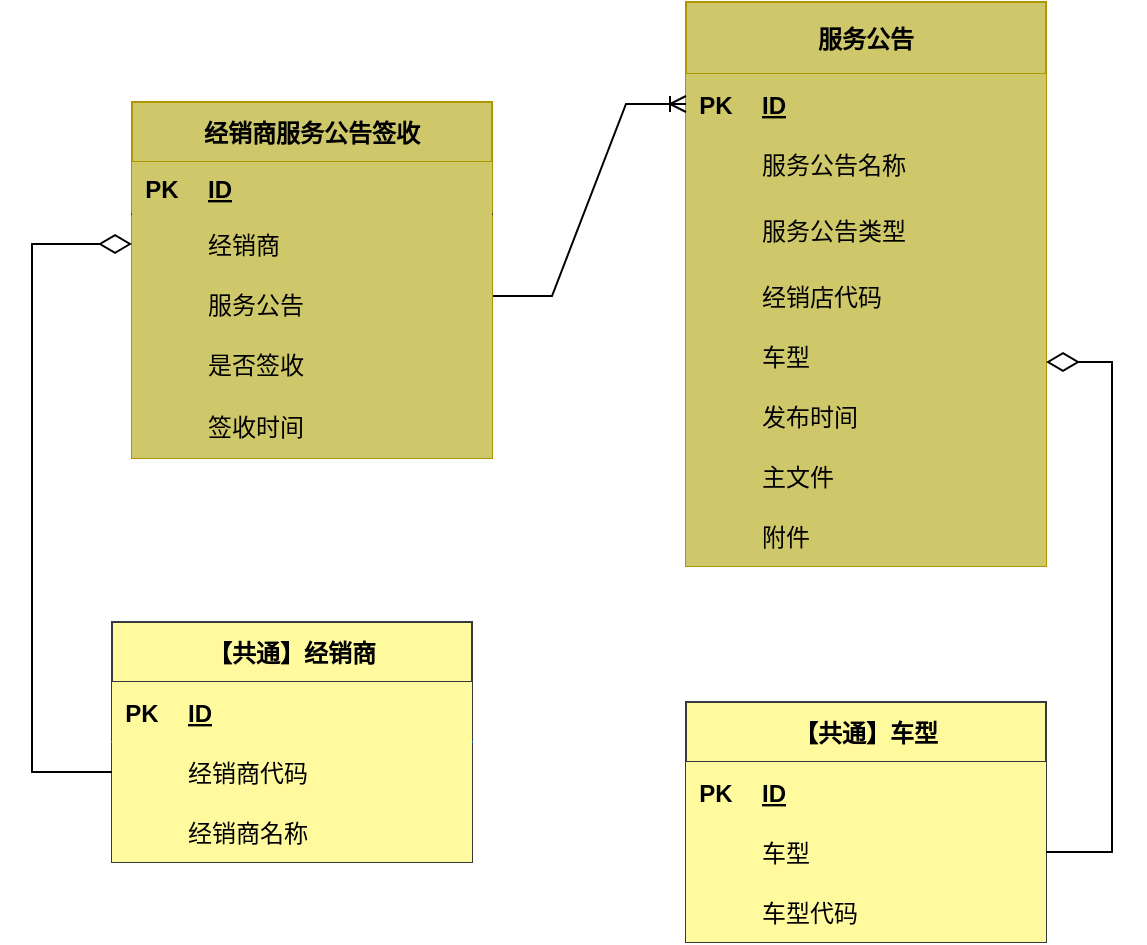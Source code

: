 <mxfile version="16.2.4" type="github" pages="4">
  <diagram id="CWKEt9ARf_Ke08-bpWD6" name="服务公告聚合根">
    <mxGraphModel dx="1278" dy="579" grid="1" gridSize="10" guides="1" tooltips="1" connect="1" arrows="1" fold="1" page="1" pageScale="1" pageWidth="827" pageHeight="1169" math="0" shadow="0">
      <root>
        <mxCell id="0" />
        <mxCell id="1" parent="0" />
        <mxCell id="SBNV9PlJ1gwHeCXhoFwV-1" value="服务公告" style="shape=table;startSize=36;container=1;collapsible=1;childLayout=tableLayout;fixedRows=1;rowLines=0;fontStyle=1;align=center;resizeLast=1;fillColor=#CFC86B;strokeColor=#B09500;fontColor=#000000;" vertex="1" parent="1">
          <mxGeometry x="647" y="150" width="180" height="282" as="geometry" />
        </mxCell>
        <mxCell id="SBNV9PlJ1gwHeCXhoFwV-2" value="" style="shape=partialRectangle;collapsible=0;dropTarget=0;pointerEvents=0;fillColor=#CFC86B;top=0;left=0;bottom=1;right=0;points=[[0,0.5],[1,0.5]];portConstraint=eastwest;strokeColor=#B09500;fontColor=#000000;" vertex="1" parent="SBNV9PlJ1gwHeCXhoFwV-1">
          <mxGeometry y="36" width="180" height="30" as="geometry" />
        </mxCell>
        <mxCell id="SBNV9PlJ1gwHeCXhoFwV-3" value="PK" style="shape=partialRectangle;connectable=0;fillColor=#CFC86B;top=0;left=0;bottom=0;right=0;fontStyle=1;overflow=hidden;strokeColor=#B09500;fontColor=#000000;" vertex="1" parent="SBNV9PlJ1gwHeCXhoFwV-2">
          <mxGeometry width="30" height="30" as="geometry">
            <mxRectangle width="30" height="30" as="alternateBounds" />
          </mxGeometry>
        </mxCell>
        <mxCell id="SBNV9PlJ1gwHeCXhoFwV-4" value="ID" style="shape=partialRectangle;connectable=0;fillColor=#CFC86B;top=0;left=0;bottom=0;right=0;align=left;spacingLeft=6;fontStyle=5;overflow=hidden;strokeColor=#B09500;fontColor=#000000;" vertex="1" parent="SBNV9PlJ1gwHeCXhoFwV-2">
          <mxGeometry x="30" width="150" height="30" as="geometry">
            <mxRectangle width="150" height="30" as="alternateBounds" />
          </mxGeometry>
        </mxCell>
        <mxCell id="SBNV9PlJ1gwHeCXhoFwV-5" value="" style="shape=partialRectangle;collapsible=0;dropTarget=0;pointerEvents=0;fillColor=#CFC86B;top=0;left=0;bottom=0;right=0;points=[[0,0.5],[1,0.5]];portConstraint=eastwest;strokeColor=#B09500;fontColor=#000000;" vertex="1" parent="SBNV9PlJ1gwHeCXhoFwV-1">
          <mxGeometry y="66" width="180" height="30" as="geometry" />
        </mxCell>
        <mxCell id="SBNV9PlJ1gwHeCXhoFwV-6" value="" style="shape=partialRectangle;connectable=0;fillColor=#CFC86B;top=0;left=0;bottom=0;right=0;editable=1;overflow=hidden;strokeColor=#B09500;fontColor=#000000;" vertex="1" parent="SBNV9PlJ1gwHeCXhoFwV-5">
          <mxGeometry width="30" height="30" as="geometry">
            <mxRectangle width="30" height="30" as="alternateBounds" />
          </mxGeometry>
        </mxCell>
        <mxCell id="SBNV9PlJ1gwHeCXhoFwV-7" value="服务公告名称" style="shape=partialRectangle;connectable=0;fillColor=#CFC86B;top=0;left=0;bottom=0;right=0;align=left;spacingLeft=6;overflow=hidden;strokeColor=#B09500;fontColor=#000000;" vertex="1" parent="SBNV9PlJ1gwHeCXhoFwV-5">
          <mxGeometry x="30" width="150" height="30" as="geometry">
            <mxRectangle width="150" height="30" as="alternateBounds" />
          </mxGeometry>
        </mxCell>
        <mxCell id="SBNV9PlJ1gwHeCXhoFwV-8" value="" style="shape=partialRectangle;collapsible=0;dropTarget=0;pointerEvents=0;fillColor=#CFC86B;top=0;left=0;bottom=0;right=0;points=[[0,0.5],[1,0.5]];portConstraint=eastwest;strokeColor=#B09500;fontColor=#000000;" vertex="1" parent="SBNV9PlJ1gwHeCXhoFwV-1">
          <mxGeometry y="96" width="180" height="36" as="geometry" />
        </mxCell>
        <mxCell id="SBNV9PlJ1gwHeCXhoFwV-9" value="" style="shape=partialRectangle;connectable=0;fillColor=#CFC86B;top=0;left=0;bottom=0;right=0;editable=1;overflow=hidden;strokeColor=#B09500;fontColor=#000000;" vertex="1" parent="SBNV9PlJ1gwHeCXhoFwV-8">
          <mxGeometry width="30" height="36" as="geometry">
            <mxRectangle width="30" height="36" as="alternateBounds" />
          </mxGeometry>
        </mxCell>
        <mxCell id="SBNV9PlJ1gwHeCXhoFwV-10" value="服务公告类型" style="shape=partialRectangle;connectable=0;fillColor=#CFC86B;top=0;left=0;bottom=0;right=0;align=left;spacingLeft=6;overflow=hidden;strokeColor=#B09500;fontColor=#000000;" vertex="1" parent="SBNV9PlJ1gwHeCXhoFwV-8">
          <mxGeometry x="30" width="150" height="36" as="geometry">
            <mxRectangle width="150" height="36" as="alternateBounds" />
          </mxGeometry>
        </mxCell>
        <mxCell id="SBNV9PlJ1gwHeCXhoFwV-11" value="" style="shape=partialRectangle;collapsible=0;dropTarget=0;pointerEvents=0;fillColor=#CFC86B;top=0;left=0;bottom=0;right=0;points=[[0,0.5],[1,0.5]];portConstraint=eastwest;strokeColor=#B09500;fontColor=#000000;" vertex="1" parent="SBNV9PlJ1gwHeCXhoFwV-1">
          <mxGeometry y="132" width="180" height="30" as="geometry" />
        </mxCell>
        <mxCell id="SBNV9PlJ1gwHeCXhoFwV-12" value="" style="shape=partialRectangle;connectable=0;fillColor=#CFC86B;top=0;left=0;bottom=0;right=0;editable=1;overflow=hidden;strokeColor=#B09500;fontColor=#000000;" vertex="1" parent="SBNV9PlJ1gwHeCXhoFwV-11">
          <mxGeometry width="30" height="30" as="geometry">
            <mxRectangle width="30" height="30" as="alternateBounds" />
          </mxGeometry>
        </mxCell>
        <mxCell id="SBNV9PlJ1gwHeCXhoFwV-13" value="经销店代码" style="shape=partialRectangle;connectable=0;fillColor=#CFC86B;top=0;left=0;bottom=0;right=0;align=left;spacingLeft=6;overflow=hidden;strokeColor=#B09500;fontColor=#000000;" vertex="1" parent="SBNV9PlJ1gwHeCXhoFwV-11">
          <mxGeometry x="30" width="150" height="30" as="geometry">
            <mxRectangle width="150" height="30" as="alternateBounds" />
          </mxGeometry>
        </mxCell>
        <mxCell id="SBNV9PlJ1gwHeCXhoFwV-14" value="" style="shape=partialRectangle;collapsible=0;dropTarget=0;pointerEvents=0;fillColor=#CFC86B;top=0;left=0;bottom=0;right=0;points=[[0,0.5],[1,0.5]];portConstraint=eastwest;strokeColor=#B09500;fontColor=#000000;" vertex="1" parent="SBNV9PlJ1gwHeCXhoFwV-1">
          <mxGeometry y="162" width="180" height="30" as="geometry" />
        </mxCell>
        <mxCell id="SBNV9PlJ1gwHeCXhoFwV-15" value="" style="shape=partialRectangle;connectable=0;fillColor=#CFC86B;top=0;left=0;bottom=0;right=0;editable=1;overflow=hidden;strokeColor=#B09500;fontColor=#000000;" vertex="1" parent="SBNV9PlJ1gwHeCXhoFwV-14">
          <mxGeometry width="30" height="30" as="geometry">
            <mxRectangle width="30" height="30" as="alternateBounds" />
          </mxGeometry>
        </mxCell>
        <mxCell id="SBNV9PlJ1gwHeCXhoFwV-16" value="车型" style="shape=partialRectangle;connectable=0;fillColor=#CFC86B;top=0;left=0;bottom=0;right=0;align=left;spacingLeft=6;overflow=hidden;strokeColor=#B09500;fontColor=#000000;" vertex="1" parent="SBNV9PlJ1gwHeCXhoFwV-14">
          <mxGeometry x="30" width="150" height="30" as="geometry">
            <mxRectangle width="150" height="30" as="alternateBounds" />
          </mxGeometry>
        </mxCell>
        <mxCell id="SBNV9PlJ1gwHeCXhoFwV-17" value="" style="shape=partialRectangle;collapsible=0;dropTarget=0;pointerEvents=0;fillColor=#CFC86B;top=0;left=0;bottom=0;right=0;points=[[0,0.5],[1,0.5]];portConstraint=eastwest;strokeColor=#B09500;fontColor=#000000;" vertex="1" parent="SBNV9PlJ1gwHeCXhoFwV-1">
          <mxGeometry y="192" width="180" height="30" as="geometry" />
        </mxCell>
        <mxCell id="SBNV9PlJ1gwHeCXhoFwV-18" value="" style="shape=partialRectangle;connectable=0;fillColor=#CFC86B;top=0;left=0;bottom=0;right=0;editable=1;overflow=hidden;strokeColor=#B09500;fontColor=#000000;" vertex="1" parent="SBNV9PlJ1gwHeCXhoFwV-17">
          <mxGeometry width="30" height="30" as="geometry">
            <mxRectangle width="30" height="30" as="alternateBounds" />
          </mxGeometry>
        </mxCell>
        <mxCell id="SBNV9PlJ1gwHeCXhoFwV-19" value="发布时间" style="shape=partialRectangle;connectable=0;fillColor=#CFC86B;top=0;left=0;bottom=0;right=0;align=left;spacingLeft=6;overflow=hidden;strokeColor=#B09500;fontColor=#000000;" vertex="1" parent="SBNV9PlJ1gwHeCXhoFwV-17">
          <mxGeometry x="30" width="150" height="30" as="geometry">
            <mxRectangle width="150" height="30" as="alternateBounds" />
          </mxGeometry>
        </mxCell>
        <mxCell id="SBNV9PlJ1gwHeCXhoFwV-20" value="" style="shape=partialRectangle;collapsible=0;dropTarget=0;pointerEvents=0;fillColor=#CFC86B;top=0;left=0;bottom=0;right=0;points=[[0,0.5],[1,0.5]];portConstraint=eastwest;strokeColor=#B09500;fontColor=#000000;" vertex="1" parent="SBNV9PlJ1gwHeCXhoFwV-1">
          <mxGeometry y="222" width="180" height="30" as="geometry" />
        </mxCell>
        <mxCell id="SBNV9PlJ1gwHeCXhoFwV-21" value="" style="shape=partialRectangle;connectable=0;fillColor=#CFC86B;top=0;left=0;bottom=0;right=0;editable=1;overflow=hidden;strokeColor=#B09500;fontColor=#000000;" vertex="1" parent="SBNV9PlJ1gwHeCXhoFwV-20">
          <mxGeometry width="30" height="30" as="geometry">
            <mxRectangle width="30" height="30" as="alternateBounds" />
          </mxGeometry>
        </mxCell>
        <mxCell id="SBNV9PlJ1gwHeCXhoFwV-22" value="主文件" style="shape=partialRectangle;connectable=0;fillColor=#CFC86B;top=0;left=0;bottom=0;right=0;align=left;spacingLeft=6;overflow=hidden;strokeColor=#B09500;fontColor=#000000;" vertex="1" parent="SBNV9PlJ1gwHeCXhoFwV-20">
          <mxGeometry x="30" width="150" height="30" as="geometry">
            <mxRectangle width="150" height="30" as="alternateBounds" />
          </mxGeometry>
        </mxCell>
        <mxCell id="SBNV9PlJ1gwHeCXhoFwV-23" value="" style="shape=partialRectangle;collapsible=0;dropTarget=0;pointerEvents=0;fillColor=#CFC86B;top=0;left=0;bottom=0;right=0;points=[[0,0.5],[1,0.5]];portConstraint=eastwest;strokeColor=#B09500;fontColor=#000000;" vertex="1" parent="SBNV9PlJ1gwHeCXhoFwV-1">
          <mxGeometry y="252" width="180" height="30" as="geometry" />
        </mxCell>
        <mxCell id="SBNV9PlJ1gwHeCXhoFwV-24" value="" style="shape=partialRectangle;connectable=0;fillColor=#CFC86B;top=0;left=0;bottom=0;right=0;editable=1;overflow=hidden;strokeColor=#B09500;fontColor=#000000;" vertex="1" parent="SBNV9PlJ1gwHeCXhoFwV-23">
          <mxGeometry width="30" height="30" as="geometry">
            <mxRectangle width="30" height="30" as="alternateBounds" />
          </mxGeometry>
        </mxCell>
        <mxCell id="SBNV9PlJ1gwHeCXhoFwV-25" value="附件" style="shape=partialRectangle;connectable=0;fillColor=#CFC86B;top=0;left=0;bottom=0;right=0;align=left;spacingLeft=6;overflow=hidden;strokeColor=#B09500;fontColor=#000000;" vertex="1" parent="SBNV9PlJ1gwHeCXhoFwV-23">
          <mxGeometry x="30" width="150" height="30" as="geometry">
            <mxRectangle width="150" height="30" as="alternateBounds" />
          </mxGeometry>
        </mxCell>
        <mxCell id="SBNV9PlJ1gwHeCXhoFwV-26" value="" style="edgeStyle=entityRelationEdgeStyle;fontSize=12;html=1;endArrow=ERoneToMany;rounded=0;entryX=0;entryY=0.5;entryDx=0;entryDy=0;" edge="1" parent="SBNV9PlJ1gwHeCXhoFwV-1" target="SBNV9PlJ1gwHeCXhoFwV-2">
          <mxGeometry width="100" height="100" relative="1" as="geometry">
            <mxPoint x="-97" y="147" as="sourcePoint" />
            <mxPoint x="163" y="190" as="targetPoint" />
          </mxGeometry>
        </mxCell>
        <mxCell id="SBNV9PlJ1gwHeCXhoFwV-27" value="【共通】车型" style="shape=table;startSize=30;container=1;collapsible=1;childLayout=tableLayout;fixedRows=1;rowLines=0;fontStyle=1;align=center;resizeLast=1;fillColor=#FFFA9E;strokeColor=#36393d;" vertex="1" parent="1">
          <mxGeometry x="647" y="500" width="180" height="120" as="geometry" />
        </mxCell>
        <mxCell id="SBNV9PlJ1gwHeCXhoFwV-28" value="" style="shape=partialRectangle;collapsible=0;dropTarget=0;pointerEvents=0;fillColor=#FFFA9E;top=0;left=0;bottom=1;right=0;points=[[0,0.5],[1,0.5]];portConstraint=eastwest;strokeColor=#36393d;" vertex="1" parent="SBNV9PlJ1gwHeCXhoFwV-27">
          <mxGeometry y="30" width="180" height="30" as="geometry" />
        </mxCell>
        <mxCell id="SBNV9PlJ1gwHeCXhoFwV-29" value="PK" style="shape=partialRectangle;connectable=0;fillColor=#FFFA9E;top=0;left=0;bottom=0;right=0;fontStyle=1;overflow=hidden;strokeColor=#36393d;" vertex="1" parent="SBNV9PlJ1gwHeCXhoFwV-28">
          <mxGeometry width="30" height="30" as="geometry">
            <mxRectangle width="30" height="30" as="alternateBounds" />
          </mxGeometry>
        </mxCell>
        <mxCell id="SBNV9PlJ1gwHeCXhoFwV-30" value="ID" style="shape=partialRectangle;connectable=0;fillColor=#FFFA9E;top=0;left=0;bottom=0;right=0;align=left;spacingLeft=6;fontStyle=5;overflow=hidden;strokeColor=#36393d;" vertex="1" parent="SBNV9PlJ1gwHeCXhoFwV-28">
          <mxGeometry x="30" width="150" height="30" as="geometry">
            <mxRectangle width="150" height="30" as="alternateBounds" />
          </mxGeometry>
        </mxCell>
        <mxCell id="SBNV9PlJ1gwHeCXhoFwV-31" value="" style="shape=partialRectangle;collapsible=0;dropTarget=0;pointerEvents=0;fillColor=#FFFA9E;top=0;left=0;bottom=0;right=0;points=[[0,0.5],[1,0.5]];portConstraint=eastwest;strokeColor=#36393d;" vertex="1" parent="SBNV9PlJ1gwHeCXhoFwV-27">
          <mxGeometry y="60" width="180" height="30" as="geometry" />
        </mxCell>
        <mxCell id="SBNV9PlJ1gwHeCXhoFwV-32" value="" style="shape=partialRectangle;connectable=0;fillColor=#FFFA9E;top=0;left=0;bottom=0;right=0;editable=1;overflow=hidden;strokeColor=#36393d;" vertex="1" parent="SBNV9PlJ1gwHeCXhoFwV-31">
          <mxGeometry width="30" height="30" as="geometry">
            <mxRectangle width="30" height="30" as="alternateBounds" />
          </mxGeometry>
        </mxCell>
        <mxCell id="SBNV9PlJ1gwHeCXhoFwV-33" value="车型" style="shape=partialRectangle;connectable=0;fillColor=#FFFA9E;top=0;left=0;bottom=0;right=0;align=left;spacingLeft=6;overflow=hidden;strokeColor=#36393d;" vertex="1" parent="SBNV9PlJ1gwHeCXhoFwV-31">
          <mxGeometry x="30" width="150" height="30" as="geometry">
            <mxRectangle width="150" height="30" as="alternateBounds" />
          </mxGeometry>
        </mxCell>
        <mxCell id="SBNV9PlJ1gwHeCXhoFwV-34" value="" style="shape=partialRectangle;collapsible=0;dropTarget=0;pointerEvents=0;fillColor=#FFFA9E;top=0;left=0;bottom=0;right=0;points=[[0,0.5],[1,0.5]];portConstraint=eastwest;strokeColor=#36393d;" vertex="1" parent="SBNV9PlJ1gwHeCXhoFwV-27">
          <mxGeometry y="90" width="180" height="30" as="geometry" />
        </mxCell>
        <mxCell id="SBNV9PlJ1gwHeCXhoFwV-35" value="" style="shape=partialRectangle;connectable=0;fillColor=#FFFA9E;top=0;left=0;bottom=0;right=0;editable=1;overflow=hidden;strokeColor=#36393d;" vertex="1" parent="SBNV9PlJ1gwHeCXhoFwV-34">
          <mxGeometry width="30" height="30" as="geometry">
            <mxRectangle width="30" height="30" as="alternateBounds" />
          </mxGeometry>
        </mxCell>
        <mxCell id="SBNV9PlJ1gwHeCXhoFwV-36" value="车型代码" style="shape=partialRectangle;connectable=0;fillColor=#FFFA9E;top=0;left=0;bottom=0;right=0;align=left;spacingLeft=6;overflow=hidden;strokeColor=#36393d;" vertex="1" parent="SBNV9PlJ1gwHeCXhoFwV-34">
          <mxGeometry x="30" width="150" height="30" as="geometry">
            <mxRectangle width="150" height="30" as="alternateBounds" />
          </mxGeometry>
        </mxCell>
        <mxCell id="SBNV9PlJ1gwHeCXhoFwV-37" value="经销商服务公告签收" style="shape=table;startSize=30;container=1;collapsible=1;childLayout=tableLayout;fixedRows=1;rowLines=0;fontStyle=1;align=center;resizeLast=1;fillColor=#CFC86B;strokeColor=#B09500;swimlaneFillColor=none;" vertex="1" parent="1">
          <mxGeometry x="370" y="200" width="180" height="178" as="geometry" />
        </mxCell>
        <mxCell id="SBNV9PlJ1gwHeCXhoFwV-38" value="" style="shape=partialRectangle;collapsible=0;dropTarget=0;pointerEvents=0;fillColor=#CFC86B;top=0;left=0;bottom=1;right=0;points=[[0,0.5],[1,0.5]];portConstraint=eastwest;strokeColor=#36393d;swimlaneFillColor=default;" vertex="1" parent="SBNV9PlJ1gwHeCXhoFwV-37">
          <mxGeometry y="30" width="180" height="26" as="geometry" />
        </mxCell>
        <mxCell id="SBNV9PlJ1gwHeCXhoFwV-39" value="PK" style="shape=partialRectangle;connectable=0;fillColor=#CFC86B;top=0;left=0;bottom=0;right=0;fontStyle=1;overflow=hidden;strokeColor=#36393d;swimlaneFillColor=default;" vertex="1" parent="SBNV9PlJ1gwHeCXhoFwV-38">
          <mxGeometry width="30" height="26" as="geometry">
            <mxRectangle width="30" height="26" as="alternateBounds" />
          </mxGeometry>
        </mxCell>
        <mxCell id="SBNV9PlJ1gwHeCXhoFwV-40" value="ID" style="shape=partialRectangle;connectable=0;fillColor=#CFC86B;top=0;left=0;bottom=0;right=0;align=left;spacingLeft=6;fontStyle=5;overflow=hidden;strokeColor=#36393d;swimlaneFillColor=default;" vertex="1" parent="SBNV9PlJ1gwHeCXhoFwV-38">
          <mxGeometry x="30" width="150" height="26" as="geometry">
            <mxRectangle width="150" height="26" as="alternateBounds" />
          </mxGeometry>
        </mxCell>
        <mxCell id="SBNV9PlJ1gwHeCXhoFwV-41" value="" style="shape=partialRectangle;collapsible=0;dropTarget=0;pointerEvents=0;fillColor=#CFC86B;top=0;left=0;bottom=0;right=0;points=[[0,0.5],[1,0.5]];portConstraint=eastwest;strokeColor=#36393d;swimlaneFillColor=default;" vertex="1" parent="SBNV9PlJ1gwHeCXhoFwV-37">
          <mxGeometry y="56" width="180" height="30" as="geometry" />
        </mxCell>
        <mxCell id="SBNV9PlJ1gwHeCXhoFwV-42" value="" style="shape=partialRectangle;connectable=0;fillColor=#CFC86B;top=0;left=0;bottom=0;right=0;editable=1;overflow=hidden;strokeColor=#36393d;swimlaneFillColor=default;" vertex="1" parent="SBNV9PlJ1gwHeCXhoFwV-41">
          <mxGeometry width="30" height="30" as="geometry">
            <mxRectangle width="30" height="30" as="alternateBounds" />
          </mxGeometry>
        </mxCell>
        <mxCell id="SBNV9PlJ1gwHeCXhoFwV-43" value="经销商" style="shape=partialRectangle;connectable=0;fillColor=#CFC86B;top=0;left=0;bottom=0;right=0;align=left;spacingLeft=6;overflow=hidden;strokeColor=#36393d;swimlaneFillColor=default;" vertex="1" parent="SBNV9PlJ1gwHeCXhoFwV-41">
          <mxGeometry x="30" width="150" height="30" as="geometry">
            <mxRectangle width="150" height="30" as="alternateBounds" />
          </mxGeometry>
        </mxCell>
        <mxCell id="SBNV9PlJ1gwHeCXhoFwV-44" value="" style="shape=partialRectangle;collapsible=0;dropTarget=0;pointerEvents=0;fillColor=#CFC86B;top=0;left=0;bottom=0;right=0;points=[[0,0.5],[1,0.5]];portConstraint=eastwest;strokeColor=#36393d;swimlaneFillColor=default;" vertex="1" parent="SBNV9PlJ1gwHeCXhoFwV-37">
          <mxGeometry y="86" width="180" height="30" as="geometry" />
        </mxCell>
        <mxCell id="SBNV9PlJ1gwHeCXhoFwV-45" value="" style="shape=partialRectangle;connectable=0;fillColor=#CFC86B;top=0;left=0;bottom=0;right=0;editable=1;overflow=hidden;strokeColor=#36393d;swimlaneFillColor=default;" vertex="1" parent="SBNV9PlJ1gwHeCXhoFwV-44">
          <mxGeometry width="30" height="30" as="geometry">
            <mxRectangle width="30" height="30" as="alternateBounds" />
          </mxGeometry>
        </mxCell>
        <mxCell id="SBNV9PlJ1gwHeCXhoFwV-46" value="服务公告" style="shape=partialRectangle;connectable=0;fillColor=#CFC86B;top=0;left=0;bottom=0;right=0;align=left;spacingLeft=6;overflow=hidden;strokeColor=#36393d;swimlaneFillColor=default;" vertex="1" parent="SBNV9PlJ1gwHeCXhoFwV-44">
          <mxGeometry x="30" width="150" height="30" as="geometry">
            <mxRectangle width="150" height="30" as="alternateBounds" />
          </mxGeometry>
        </mxCell>
        <mxCell id="SBNV9PlJ1gwHeCXhoFwV-47" value="" style="shape=partialRectangle;collapsible=0;dropTarget=0;pointerEvents=0;fillColor=#CFC86B;top=0;left=0;bottom=0;right=0;points=[[0,0.5],[1,0.5]];portConstraint=eastwest;strokeColor=#36393d;swimlaneFillColor=default;" vertex="1" parent="SBNV9PlJ1gwHeCXhoFwV-37">
          <mxGeometry y="116" width="180" height="30" as="geometry" />
        </mxCell>
        <mxCell id="SBNV9PlJ1gwHeCXhoFwV-48" value="" style="shape=partialRectangle;connectable=0;fillColor=#CFC86B;top=0;left=0;bottom=0;right=0;editable=1;overflow=hidden;strokeColor=#36393d;swimlaneFillColor=default;" vertex="1" parent="SBNV9PlJ1gwHeCXhoFwV-47">
          <mxGeometry width="30" height="30" as="geometry">
            <mxRectangle width="30" height="30" as="alternateBounds" />
          </mxGeometry>
        </mxCell>
        <mxCell id="SBNV9PlJ1gwHeCXhoFwV-49" value="是否签收" style="shape=partialRectangle;connectable=0;fillColor=#CFC86B;top=0;left=0;bottom=0;right=0;align=left;spacingLeft=6;overflow=hidden;strokeColor=#36393d;swimlaneFillColor=default;" vertex="1" parent="SBNV9PlJ1gwHeCXhoFwV-47">
          <mxGeometry x="30" width="150" height="30" as="geometry">
            <mxRectangle width="150" height="30" as="alternateBounds" />
          </mxGeometry>
        </mxCell>
        <mxCell id="SBNV9PlJ1gwHeCXhoFwV-50" value="" style="shape=partialRectangle;collapsible=0;dropTarget=0;pointerEvents=0;fillColor=#CFC86B;top=0;left=0;bottom=0;right=0;points=[[0,0.5],[1,0.5]];portConstraint=eastwest;strokeColor=#36393d;swimlaneFillColor=default;" vertex="1" parent="SBNV9PlJ1gwHeCXhoFwV-37">
          <mxGeometry y="146" width="180" height="32" as="geometry" />
        </mxCell>
        <mxCell id="SBNV9PlJ1gwHeCXhoFwV-51" value="" style="shape=partialRectangle;connectable=0;fillColor=#CFC86B;top=0;left=0;bottom=0;right=0;editable=1;overflow=hidden;strokeColor=#36393d;swimlaneFillColor=default;" vertex="1" parent="SBNV9PlJ1gwHeCXhoFwV-50">
          <mxGeometry width="30" height="32" as="geometry">
            <mxRectangle width="30" height="32" as="alternateBounds" />
          </mxGeometry>
        </mxCell>
        <mxCell id="SBNV9PlJ1gwHeCXhoFwV-52" value="签收时间" style="shape=partialRectangle;connectable=0;fillColor=#CFC86B;top=0;left=0;bottom=0;right=0;align=left;spacingLeft=6;overflow=hidden;strokeColor=#36393d;swimlaneFillColor=default;" vertex="1" parent="SBNV9PlJ1gwHeCXhoFwV-50">
          <mxGeometry x="30" width="150" height="32" as="geometry">
            <mxRectangle width="150" height="32" as="alternateBounds" />
          </mxGeometry>
        </mxCell>
        <mxCell id="SBNV9PlJ1gwHeCXhoFwV-53" value="【共通】经销商" style="shape=table;startSize=30;container=1;collapsible=1;childLayout=tableLayout;fixedRows=1;rowLines=0;fontStyle=1;align=center;resizeLast=1;fillColor=#FFFA9E;strokeColor=#36393D;gradientDirection=north;" vertex="1" parent="1">
          <mxGeometry x="360" y="460" width="180" height="120" as="geometry" />
        </mxCell>
        <mxCell id="SBNV9PlJ1gwHeCXhoFwV-54" value="" style="shape=partialRectangle;collapsible=0;dropTarget=0;pointerEvents=0;fillColor=#FFFA9E;top=0;left=0;bottom=1;right=0;points=[[0,0.5],[1,0.5]];portConstraint=eastwest;strokeColor=#10739e;gradientDirection=north;" vertex="1" parent="SBNV9PlJ1gwHeCXhoFwV-53">
          <mxGeometry y="30" width="180" height="30" as="geometry" />
        </mxCell>
        <mxCell id="SBNV9PlJ1gwHeCXhoFwV-55" value="PK" style="shape=partialRectangle;connectable=0;fillColor=#FFFA9E;top=0;left=0;bottom=0;right=0;fontStyle=1;overflow=hidden;strokeColor=#10739e;gradientDirection=north;" vertex="1" parent="SBNV9PlJ1gwHeCXhoFwV-54">
          <mxGeometry width="30" height="30" as="geometry">
            <mxRectangle width="30" height="30" as="alternateBounds" />
          </mxGeometry>
        </mxCell>
        <mxCell id="SBNV9PlJ1gwHeCXhoFwV-56" value="ID" style="shape=partialRectangle;connectable=0;fillColor=#FFFA9E;top=0;left=0;bottom=0;right=0;align=left;spacingLeft=6;fontStyle=5;overflow=hidden;strokeColor=#10739e;gradientDirection=north;" vertex="1" parent="SBNV9PlJ1gwHeCXhoFwV-54">
          <mxGeometry x="30" width="150" height="30" as="geometry">
            <mxRectangle width="150" height="30" as="alternateBounds" />
          </mxGeometry>
        </mxCell>
        <mxCell id="SBNV9PlJ1gwHeCXhoFwV-57" value="" style="shape=partialRectangle;collapsible=0;dropTarget=0;pointerEvents=0;fillColor=#FFFA9E;top=0;left=0;bottom=0;right=0;points=[[0,0.5],[1,0.5]];portConstraint=eastwest;strokeColor=#10739e;gradientDirection=north;" vertex="1" parent="SBNV9PlJ1gwHeCXhoFwV-53">
          <mxGeometry y="60" width="180" height="30" as="geometry" />
        </mxCell>
        <mxCell id="SBNV9PlJ1gwHeCXhoFwV-58" value="" style="shape=partialRectangle;connectable=0;fillColor=#FFFA9E;top=0;left=0;bottom=0;right=0;editable=1;overflow=hidden;strokeColor=#10739e;gradientDirection=north;" vertex="1" parent="SBNV9PlJ1gwHeCXhoFwV-57">
          <mxGeometry width="30" height="30" as="geometry">
            <mxRectangle width="30" height="30" as="alternateBounds" />
          </mxGeometry>
        </mxCell>
        <mxCell id="SBNV9PlJ1gwHeCXhoFwV-59" value="经销商代码" style="shape=partialRectangle;connectable=0;fillColor=#FFFA9E;top=0;left=0;bottom=0;right=0;align=left;spacingLeft=6;overflow=hidden;strokeColor=#10739e;gradientDirection=north;" vertex="1" parent="SBNV9PlJ1gwHeCXhoFwV-57">
          <mxGeometry x="30" width="150" height="30" as="geometry">
            <mxRectangle width="150" height="30" as="alternateBounds" />
          </mxGeometry>
        </mxCell>
        <mxCell id="SBNV9PlJ1gwHeCXhoFwV-60" value="" style="shape=partialRectangle;collapsible=0;dropTarget=0;pointerEvents=0;fillColor=#FFFA9E;top=0;left=0;bottom=0;right=0;points=[[0,0.5],[1,0.5]];portConstraint=eastwest;strokeColor=#10739e;gradientDirection=north;" vertex="1" parent="SBNV9PlJ1gwHeCXhoFwV-53">
          <mxGeometry y="90" width="180" height="30" as="geometry" />
        </mxCell>
        <mxCell id="SBNV9PlJ1gwHeCXhoFwV-61" value="" style="shape=partialRectangle;connectable=0;fillColor=#FFFA9E;top=0;left=0;bottom=0;right=0;editable=1;overflow=hidden;strokeColor=#10739e;gradientDirection=north;" vertex="1" parent="SBNV9PlJ1gwHeCXhoFwV-60">
          <mxGeometry width="30" height="30" as="geometry">
            <mxRectangle width="30" height="30" as="alternateBounds" />
          </mxGeometry>
        </mxCell>
        <mxCell id="SBNV9PlJ1gwHeCXhoFwV-62" value="经销商名称" style="shape=partialRectangle;connectable=0;fillColor=#FFFA9E;top=0;left=0;bottom=0;right=0;align=left;spacingLeft=6;overflow=hidden;strokeColor=#10739e;gradientDirection=north;" vertex="1" parent="SBNV9PlJ1gwHeCXhoFwV-60">
          <mxGeometry x="30" width="150" height="30" as="geometry">
            <mxRectangle width="150" height="30" as="alternateBounds" />
          </mxGeometry>
        </mxCell>
        <mxCell id="SBNV9PlJ1gwHeCXhoFwV-63" value="" style="endArrow=none;html=1;endSize=12;startArrow=diamondThin;startSize=14;startFill=0;edgeStyle=orthogonalEdgeStyle;align=left;verticalAlign=bottom;rounded=0;entryX=0;entryY=0.5;entryDx=0;entryDy=0;exitX=0;exitY=0.5;exitDx=0;exitDy=0;" edge="1" parent="1" source="SBNV9PlJ1gwHeCXhoFwV-41" target="SBNV9PlJ1gwHeCXhoFwV-57">
          <mxGeometry x="-1" y="3" relative="1" as="geometry">
            <mxPoint x="370" y="546" as="sourcePoint" />
            <mxPoint x="600" y="331" as="targetPoint" />
            <Array as="points">
              <mxPoint x="320" y="271" />
              <mxPoint x="320" y="535" />
            </Array>
          </mxGeometry>
        </mxCell>
        <mxCell id="SBNV9PlJ1gwHeCXhoFwV-64" value="" style="endArrow=none;html=1;endSize=12;startArrow=diamondThin;startSize=14;startFill=0;edgeStyle=orthogonalEdgeStyle;align=left;verticalAlign=bottom;rounded=0;entryX=1;entryY=0.5;entryDx=0;entryDy=0;" edge="1" parent="1" target="SBNV9PlJ1gwHeCXhoFwV-31">
          <mxGeometry x="-1" y="3" relative="1" as="geometry">
            <mxPoint x="827" y="330" as="sourcePoint" />
            <mxPoint x="830" y="580" as="targetPoint" />
            <Array as="points">
              <mxPoint x="860" y="330" />
              <mxPoint x="860" y="575" />
            </Array>
          </mxGeometry>
        </mxCell>
      </root>
    </mxGraphModel>
  </diagram>
  <diagram name="服务公告时序图" id="uQImegg7N7ByHtvN02p3">
    <mxGraphModel dx="2932" dy="579" grid="1" gridSize="10" guides="1" tooltips="1" connect="1" arrows="1" fold="1" page="1" pageScale="1" pageWidth="827" pageHeight="1169" math="0" shadow="0">
      <root>
        <mxCell id="kccq6p5THQj8xUe9ZqZG-0" />
        <mxCell id="kccq6p5THQj8xUe9ZqZG-1" parent="kccq6p5THQj8xUe9ZqZG-0" />
        <mxCell id="SoOYZQ48VUuddw8pXwXN-0" value="技术支持前端" style="shape=umlLifeline;perimeter=lifelinePerimeter;whiteSpace=wrap;html=1;container=1;collapsible=0;recursiveResize=0;outlineConnect=0;fillColor=#FFFFFF;" parent="kccq6p5THQj8xUe9ZqZG-1" vertex="1">
          <mxGeometry x="-1400" y="140" width="143" height="260" as="geometry" />
        </mxCell>
        <mxCell id="SoOYZQ48VUuddw8pXwXN-1" value="" style="html=1;points=[];perimeter=orthogonalPerimeter;" parent="SoOYZQ48VUuddw8pXwXN-0" vertex="1">
          <mxGeometry x="66.5" y="70" width="10" height="80" as="geometry" />
        </mxCell>
        <mxCell id="SoOYZQ48VUuddw8pXwXN-2" value="技术模块" style="shape=umlLifeline;perimeter=lifelinePerimeter;whiteSpace=wrap;html=1;container=1;collapsible=0;recursiveResize=0;outlineConnect=0;" parent="kccq6p5THQj8xUe9ZqZG-1" vertex="1">
          <mxGeometry x="-1100" y="140" width="100" height="260" as="geometry" />
        </mxCell>
        <mxCell id="SoOYZQ48VUuddw8pXwXN-3" value="" style="html=1;points=[];perimeter=orthogonalPerimeter;" parent="SoOYZQ48VUuddw8pXwXN-2" vertex="1">
          <mxGeometry x="45" y="70" width="10" height="80" as="geometry" />
        </mxCell>
        <mxCell id="SoOYZQ48VUuddw8pXwXN-4" value="" style="html=1;verticalAlign=bottom;endArrow=block;rounded=0;exitX=0.35;exitY=0;exitDx=0;exitDy=0;exitPerimeter=0;" parent="SoOYZQ48VUuddw8pXwXN-2" source="SoOYZQ48VUuddw8pXwXN-1" edge="1">
          <mxGeometry width="80" relative="1" as="geometry">
            <mxPoint x="-218.5" y="70" as="sourcePoint" />
            <mxPoint x="45" y="70" as="targetPoint" />
          </mxGeometry>
        </mxCell>
        <mxCell id="SoOYZQ48VUuddw8pXwXN-5" value="" style="html=1;points=[];perimeter=orthogonalPerimeter;" parent="SoOYZQ48VUuddw8pXwXN-2" vertex="1">
          <mxGeometry x="55" y="110" width="10" height="40" as="geometry" />
        </mxCell>
        <mxCell id="SoOYZQ48VUuddw8pXwXN-6" value="1.1服务公告创建完成（）" style="edgeStyle=orthogonalEdgeStyle;html=1;align=left;spacingLeft=2;endArrow=block;rounded=0;entryX=1;entryY=0;exitX=1.101;exitY=0.245;exitDx=0;exitDy=0;exitPerimeter=0;" parent="SoOYZQ48VUuddw8pXwXN-2" edge="1">
          <mxGeometry relative="1" as="geometry">
            <mxPoint x="55.01" y="89.6" as="sourcePoint" />
            <Array as="points">
              <mxPoint x="89" y="90" />
              <mxPoint x="89" y="110" />
            </Array>
            <mxPoint x="64" y="110" as="targetPoint" />
          </mxGeometry>
        </mxCell>
        <mxCell id="SoOYZQ48VUuddw8pXwXN-7" value="&lt;span&gt;服务公告查看时序图&lt;/span&gt;" style="shape=umlFrame;whiteSpace=wrap;html=1;fillColor=#FFFFFF;width=120;height=30;" parent="kccq6p5THQj8xUe9ZqZG-1" vertex="1">
          <mxGeometry x="-1480" y="1950" width="760" height="510" as="geometry" />
        </mxCell>
        <mxCell id="SoOYZQ48VUuddw8pXwXN-8" value="1. 创建服务公告（）" style="text;html=1;align=center;verticalAlign=middle;resizable=0;points=[];autosize=1;strokeColor=none;fillColor=none;" parent="kccq6p5THQj8xUe9ZqZG-1" vertex="1">
          <mxGeometry x="-1267" y="190" width="120" height="20" as="geometry" />
        </mxCell>
        <mxCell id="SoOYZQ48VUuddw8pXwXN-9" value="" style="html=1;verticalAlign=bottom;endArrow=open;dashed=1;endSize=8;rounded=0;entryX=1.026;entryY=1.002;entryDx=0;entryDy=0;entryPerimeter=0;" parent="kccq6p5THQj8xUe9ZqZG-1" target="SoOYZQ48VUuddw8pXwXN-1" edge="1">
          <mxGeometry relative="1" as="geometry">
            <mxPoint x="-1057" y="290" as="sourcePoint" />
            <mxPoint x="-1320" y="290" as="targetPoint" />
          </mxGeometry>
        </mxCell>
        <mxCell id="SoOYZQ48VUuddw8pXwXN-10" value="技术支持前端" style="shape=umlLifeline;perimeter=lifelinePerimeter;whiteSpace=wrap;html=1;container=1;collapsible=0;recursiveResize=0;outlineConnect=0;fillColor=#FFFFFF;" parent="kccq6p5THQj8xUe9ZqZG-1" vertex="1">
          <mxGeometry x="-1403" y="2090" width="143" height="310" as="geometry" />
        </mxCell>
        <mxCell id="SoOYZQ48VUuddw8pXwXN-11" value="" style="html=1;points=[];perimeter=orthogonalPerimeter;" parent="SoOYZQ48VUuddw8pXwXN-10" vertex="1">
          <mxGeometry x="66.5" y="70" width="10" height="80" as="geometry" />
        </mxCell>
        <mxCell id="SoOYZQ48VUuddw8pXwXN-13" value="技术模块" style="shape=umlLifeline;perimeter=lifelinePerimeter;whiteSpace=wrap;html=1;container=1;collapsible=0;recursiveResize=0;outlineConnect=0;" parent="kccq6p5THQj8xUe9ZqZG-1" vertex="1">
          <mxGeometry x="-1110" y="2090" width="100" height="310" as="geometry" />
        </mxCell>
        <mxCell id="SoOYZQ48VUuddw8pXwXN-14" value="" style="html=1;points=[];perimeter=orthogonalPerimeter;" parent="SoOYZQ48VUuddw8pXwXN-13" vertex="1">
          <mxGeometry x="45" y="70" width="10" height="80" as="geometry" />
        </mxCell>
        <mxCell id="SoOYZQ48VUuddw8pXwXN-15" value="" style="html=1;verticalAlign=bottom;endArrow=block;rounded=0;exitX=0.35;exitY=0;exitDx=0;exitDy=0;exitPerimeter=0;" parent="SoOYZQ48VUuddw8pXwXN-13" edge="1">
          <mxGeometry width="80" relative="1" as="geometry">
            <mxPoint x="-218.5" y="70" as="sourcePoint" />
            <mxPoint x="45" y="70" as="targetPoint" />
          </mxGeometry>
        </mxCell>
        <mxCell id="SoOYZQ48VUuddw8pXwXN-16" value="" style="html=1;points=[];perimeter=orthogonalPerimeter;" parent="SoOYZQ48VUuddw8pXwXN-13" vertex="1">
          <mxGeometry x="55" y="110" width="10" height="40" as="geometry" />
        </mxCell>
        <mxCell id="SoOYZQ48VUuddw8pXwXN-17" value="1.1状态更新完成（）" style="edgeStyle=orthogonalEdgeStyle;html=1;align=left;spacingLeft=2;endArrow=block;rounded=0;entryX=1;entryY=0;exitX=1.101;exitY=0.245;exitDx=0;exitDy=0;exitPerimeter=0;" parent="SoOYZQ48VUuddw8pXwXN-13" edge="1">
          <mxGeometry x="0.118" y="11" relative="1" as="geometry">
            <mxPoint x="55.01" y="89.6" as="sourcePoint" />
            <Array as="points">
              <mxPoint x="89" y="90" />
              <mxPoint x="89" y="110" />
            </Array>
            <mxPoint x="64" y="110" as="targetPoint" />
            <mxPoint as="offset" />
          </mxGeometry>
        </mxCell>
        <mxCell id="SoOYZQ48VUuddw8pXwXN-18" value="1.查看服务公告（）" style="text;html=1;align=center;verticalAlign=middle;resizable=0;points=[];autosize=1;strokeColor=none;fillColor=none;" parent="kccq6p5THQj8xUe9ZqZG-1" vertex="1">
          <mxGeometry x="-1250" y="2140" width="120" height="20" as="geometry" />
        </mxCell>
        <mxCell id="SoOYZQ48VUuddw8pXwXN-19" value="&lt;span&gt;服务公告创建时序图&lt;/span&gt;" style="shape=umlFrame;whiteSpace=wrap;html=1;fillColor=#FFFFFF;width=120;height=30;" parent="kccq6p5THQj8xUe9ZqZG-1" vertex="1">
          <mxGeometry x="-1480" y="60" width="720" height="420" as="geometry" />
        </mxCell>
        <mxCell id="SoOYZQ48VUuddw8pXwXN-20" value="&lt;div&gt;更新服务公告状态&lt;/div&gt;&lt;div&gt;为已查看&lt;/div&gt;" style="shape=note;size=20;whiteSpace=wrap;html=1;fillColor=#e1d5e7;strokeColor=#9673a6;" parent="kccq6p5THQj8xUe9ZqZG-1" vertex="1">
          <mxGeometry x="-1020" y="2250" width="130" height="70" as="geometry" />
        </mxCell>
        <mxCell id="SoOYZQ48VUuddw8pXwXN-21" style="rounded=0;orthogonalLoop=1;jettySize=auto;html=1;endArrow=none;endFill=0;dashed=1;exitX=0.5;exitY=0;exitDx=0;exitDy=0;exitPerimeter=0;" parent="kccq6p5THQj8xUe9ZqZG-1" source="SoOYZQ48VUuddw8pXwXN-20" edge="1">
          <mxGeometry relative="1" as="geometry">
            <mxPoint x="-1030" y="2200" as="targetPoint" />
            <mxPoint x="-802" y="2150" as="sourcePoint" />
          </mxGeometry>
        </mxCell>
        <mxCell id="SoOYZQ48VUuddw8pXwXN-22" value="服务公告状态为待发布" style="shape=note;size=20;whiteSpace=wrap;html=1;fillColor=#e1d5e7;strokeColor=#9673a6;" parent="kccq6p5THQj8xUe9ZqZG-1" vertex="1">
          <mxGeometry x="-960" y="280" width="160" height="50" as="geometry" />
        </mxCell>
        <mxCell id="SoOYZQ48VUuddw8pXwXN-23" style="rounded=0;orthogonalLoop=1;jettySize=auto;html=1;endArrow=none;endFill=0;dashed=1;exitX=0;exitY=0.5;exitDx=0;exitDy=0;exitPerimeter=0;" parent="kccq6p5THQj8xUe9ZqZG-1" source="SoOYZQ48VUuddw8pXwXN-22" edge="1">
          <mxGeometry relative="1" as="geometry">
            <mxPoint x="-1010" y="250" as="targetPoint" />
            <mxPoint x="-770" y="190" as="sourcePoint" />
          </mxGeometry>
        </mxCell>
        <mxCell id="oZx3nUDB1YGePCrrpCT3-0" value="技术支持前端" style="shape=umlLifeline;perimeter=lifelinePerimeter;whiteSpace=wrap;html=1;container=1;collapsible=0;recursiveResize=0;outlineConnect=0;fillColor=#FFFFFF;" parent="kccq6p5THQj8xUe9ZqZG-1" vertex="1">
          <mxGeometry x="-1400" y="770" width="143" height="260" as="geometry" />
        </mxCell>
        <mxCell id="oZx3nUDB1YGePCrrpCT3-1" value="" style="html=1;points=[];perimeter=orthogonalPerimeter;" parent="oZx3nUDB1YGePCrrpCT3-0" vertex="1">
          <mxGeometry x="66.5" y="70" width="10" height="80" as="geometry" />
        </mxCell>
        <mxCell id="oZx3nUDB1YGePCrrpCT3-2" value="技术模块" style="shape=umlLifeline;perimeter=lifelinePerimeter;whiteSpace=wrap;html=1;container=1;collapsible=0;recursiveResize=0;outlineConnect=0;" parent="kccq6p5THQj8xUe9ZqZG-1" vertex="1">
          <mxGeometry x="-1100" y="770" width="100" height="260" as="geometry" />
        </mxCell>
        <mxCell id="oZx3nUDB1YGePCrrpCT3-3" value="" style="html=1;points=[];perimeter=orthogonalPerimeter;" parent="oZx3nUDB1YGePCrrpCT3-2" vertex="1">
          <mxGeometry x="45" y="70" width="10" height="80" as="geometry" />
        </mxCell>
        <mxCell id="oZx3nUDB1YGePCrrpCT3-4" value="" style="html=1;verticalAlign=bottom;endArrow=block;rounded=0;exitX=0.35;exitY=0;exitDx=0;exitDy=0;exitPerimeter=0;" parent="oZx3nUDB1YGePCrrpCT3-2" source="oZx3nUDB1YGePCrrpCT3-1" edge="1">
          <mxGeometry width="80" relative="1" as="geometry">
            <mxPoint x="-218.5" y="70" as="sourcePoint" />
            <mxPoint x="45" y="70" as="targetPoint" />
          </mxGeometry>
        </mxCell>
        <mxCell id="oZx3nUDB1YGePCrrpCT3-5" value="" style="html=1;points=[];perimeter=orthogonalPerimeter;" parent="oZx3nUDB1YGePCrrpCT3-2" vertex="1">
          <mxGeometry x="55" y="110" width="10" height="40" as="geometry" />
        </mxCell>
        <mxCell id="oZx3nUDB1YGePCrrpCT3-6" value="1.1服务公告发布完成（）" style="edgeStyle=orthogonalEdgeStyle;html=1;align=left;spacingLeft=2;endArrow=block;rounded=0;entryX=1;entryY=0;exitX=1.101;exitY=0.245;exitDx=0;exitDy=0;exitPerimeter=0;" parent="oZx3nUDB1YGePCrrpCT3-2" edge="1">
          <mxGeometry relative="1" as="geometry">
            <mxPoint x="55.01" y="89.6" as="sourcePoint" />
            <Array as="points">
              <mxPoint x="89" y="90" />
              <mxPoint x="89" y="110" />
            </Array>
            <mxPoint x="64" y="110" as="targetPoint" />
          </mxGeometry>
        </mxCell>
        <mxCell id="oZx3nUDB1YGePCrrpCT3-7" value="1. 发布服务公告（）" style="text;html=1;align=center;verticalAlign=middle;resizable=0;points=[];autosize=1;strokeColor=none;fillColor=none;" parent="kccq6p5THQj8xUe9ZqZG-1" vertex="1">
          <mxGeometry x="-1267" y="820" width="120" height="20" as="geometry" />
        </mxCell>
        <mxCell id="oZx3nUDB1YGePCrrpCT3-8" value="" style="html=1;verticalAlign=bottom;endArrow=open;dashed=1;endSize=8;rounded=0;entryX=1.022;entryY=1.004;entryDx=0;entryDy=0;entryPerimeter=0;" parent="kccq6p5THQj8xUe9ZqZG-1" target="oZx3nUDB1YGePCrrpCT3-1" edge="1">
          <mxGeometry relative="1" as="geometry">
            <mxPoint x="-1057" y="920" as="sourcePoint" />
            <mxPoint x="-1320" y="920" as="targetPoint" />
          </mxGeometry>
        </mxCell>
        <mxCell id="oZx3nUDB1YGePCrrpCT3-9" value="&lt;span&gt;服务公告发布时序图&lt;/span&gt;" style="shape=umlFrame;whiteSpace=wrap;html=1;fillColor=#FFFFFF;width=120;height=30;" parent="kccq6p5THQj8xUe9ZqZG-1" vertex="1">
          <mxGeometry x="-1480" y="660" width="760" height="435" as="geometry" />
        </mxCell>
        <mxCell id="oZx3nUDB1YGePCrrpCT3-10" value="发布至所有经销店，状态修改为已发布" style="shape=note;size=20;whiteSpace=wrap;html=1;fillColor=#e1d5e7;strokeColor=#9673a6;" parent="kccq6p5THQj8xUe9ZqZG-1" vertex="1">
          <mxGeometry x="-970" y="900" width="140" height="70" as="geometry" />
        </mxCell>
        <mxCell id="oZx3nUDB1YGePCrrpCT3-11" style="rounded=0;orthogonalLoop=1;jettySize=auto;html=1;endArrow=none;endFill=0;dashed=1;exitX=0;exitY=0.5;exitDx=0;exitDy=0;exitPerimeter=0;" parent="kccq6p5THQj8xUe9ZqZG-1" source="oZx3nUDB1YGePCrrpCT3-10" edge="1">
          <mxGeometry relative="1" as="geometry">
            <mxPoint x="-1010" y="880" as="targetPoint" />
            <mxPoint x="-770" y="820" as="sourcePoint" />
          </mxGeometry>
        </mxCell>
        <mxCell id="1h5GIdOt_3bT6gyPlvwe-0" value="技术支持前端" style="shape=umlLifeline;perimeter=lifelinePerimeter;whiteSpace=wrap;html=1;container=1;collapsible=0;recursiveResize=0;outlineConnect=0;fillColor=#FFFFFF;" parent="kccq6p5THQj8xUe9ZqZG-1" vertex="1">
          <mxGeometry x="-1410" y="1410" width="143" height="260" as="geometry" />
        </mxCell>
        <mxCell id="1h5GIdOt_3bT6gyPlvwe-1" value="" style="html=1;points=[];perimeter=orthogonalPerimeter;" parent="1h5GIdOt_3bT6gyPlvwe-0" vertex="1">
          <mxGeometry x="66.5" y="70" width="10" height="80" as="geometry" />
        </mxCell>
        <mxCell id="1h5GIdOt_3bT6gyPlvwe-2" value="技术模块" style="shape=umlLifeline;perimeter=lifelinePerimeter;whiteSpace=wrap;html=1;container=1;collapsible=0;recursiveResize=0;outlineConnect=0;" parent="kccq6p5THQj8xUe9ZqZG-1" vertex="1">
          <mxGeometry x="-1110" y="1410" width="100" height="260" as="geometry" />
        </mxCell>
        <mxCell id="1h5GIdOt_3bT6gyPlvwe-3" value="" style="html=1;points=[];perimeter=orthogonalPerimeter;" parent="1h5GIdOt_3bT6gyPlvwe-2" vertex="1">
          <mxGeometry x="45" y="70" width="10" height="80" as="geometry" />
        </mxCell>
        <mxCell id="1h5GIdOt_3bT6gyPlvwe-4" value="" style="html=1;verticalAlign=bottom;endArrow=block;rounded=0;exitX=0.35;exitY=0;exitDx=0;exitDy=0;exitPerimeter=0;" parent="1h5GIdOt_3bT6gyPlvwe-2" source="1h5GIdOt_3bT6gyPlvwe-1" edge="1">
          <mxGeometry width="80" relative="1" as="geometry">
            <mxPoint x="-218.5" y="70" as="sourcePoint" />
            <mxPoint x="45" y="70" as="targetPoint" />
          </mxGeometry>
        </mxCell>
        <mxCell id="1h5GIdOt_3bT6gyPlvwe-5" value="" style="html=1;points=[];perimeter=orthogonalPerimeter;" parent="1h5GIdOt_3bT6gyPlvwe-2" vertex="1">
          <mxGeometry x="55" y="110" width="10" height="40" as="geometry" />
        </mxCell>
        <mxCell id="1h5GIdOt_3bT6gyPlvwe-6" value="1.1服务公告撤回完成（）" style="edgeStyle=orthogonalEdgeStyle;html=1;align=left;spacingLeft=2;endArrow=block;rounded=0;entryX=1;entryY=0;exitX=1.101;exitY=0.245;exitDx=0;exitDy=0;exitPerimeter=0;" parent="1h5GIdOt_3bT6gyPlvwe-2" edge="1">
          <mxGeometry relative="1" as="geometry">
            <mxPoint x="55.01" y="89.6" as="sourcePoint" />
            <Array as="points">
              <mxPoint x="89" y="90" />
              <mxPoint x="89" y="110" />
            </Array>
            <mxPoint x="64" y="110" as="targetPoint" />
          </mxGeometry>
        </mxCell>
        <mxCell id="1h5GIdOt_3bT6gyPlvwe-7" value="1. 撤回服务公告（）" style="text;html=1;align=center;verticalAlign=middle;resizable=0;points=[];autosize=1;strokeColor=none;fillColor=none;" parent="kccq6p5THQj8xUe9ZqZG-1" vertex="1">
          <mxGeometry x="-1277" y="1460" width="120" height="20" as="geometry" />
        </mxCell>
        <mxCell id="1h5GIdOt_3bT6gyPlvwe-8" value="" style="html=1;verticalAlign=bottom;endArrow=open;dashed=1;endSize=8;rounded=0;entryX=0.983;entryY=1.008;entryDx=0;entryDy=0;entryPerimeter=0;" parent="kccq6p5THQj8xUe9ZqZG-1" target="1h5GIdOt_3bT6gyPlvwe-1" edge="1">
          <mxGeometry relative="1" as="geometry">
            <mxPoint x="-1067" y="1560" as="sourcePoint" />
            <mxPoint x="-1330" y="1560" as="targetPoint" />
          </mxGeometry>
        </mxCell>
        <mxCell id="1h5GIdOt_3bT6gyPlvwe-9" value="&lt;span&gt;服务公告撤回时序图&lt;/span&gt;" style="shape=umlFrame;whiteSpace=wrap;html=1;fillColor=#FFFFFF;width=120;height=30;" parent="kccq6p5THQj8xUe9ZqZG-1" vertex="1">
          <mxGeometry x="-1480" y="1299" width="760" height="455" as="geometry" />
        </mxCell>
        <mxCell id="1h5GIdOt_3bT6gyPlvwe-10" value="撤回完成后此条服务公告的发布状态为待发布，且经销店店端服务公告列表不出现该条服务公告" style="shape=note;size=20;whiteSpace=wrap;html=1;fillColor=#e1d5e7;strokeColor=#9673a6;" parent="kccq6p5THQj8xUe9ZqZG-1" vertex="1">
          <mxGeometry x="-980" y="1550" width="150" height="100" as="geometry" />
        </mxCell>
        <mxCell id="1h5GIdOt_3bT6gyPlvwe-11" style="rounded=0;orthogonalLoop=1;jettySize=auto;html=1;endArrow=none;endFill=0;dashed=1;exitX=0;exitY=0.5;exitDx=0;exitDy=0;exitPerimeter=0;" parent="kccq6p5THQj8xUe9ZqZG-1" source="1h5GIdOt_3bT6gyPlvwe-10" edge="1">
          <mxGeometry relative="1" as="geometry">
            <mxPoint x="-1030" y="1520" as="targetPoint" />
            <mxPoint x="-780" y="1460" as="sourcePoint" />
            <Array as="points" />
          </mxGeometry>
        </mxCell>
        <mxCell id="SoOYZQ48VUuddw8pXwXN-12" value="" style="html=1;verticalAlign=bottom;endArrow=open;dashed=1;endSize=8;rounded=0;entryX=1.029;entryY=1.002;entryDx=0;entryDy=0;entryPerimeter=0;" parent="kccq6p5THQj8xUe9ZqZG-1" source="SoOYZQ48VUuddw8pXwXN-13" target="SoOYZQ48VUuddw8pXwXN-11" edge="1">
          <mxGeometry relative="1" as="geometry">
            <mxPoint x="-1246.5" y="2239" as="sourcePoint" />
            <mxPoint x="-1326" y="2239" as="targetPoint" />
          </mxGeometry>
        </mxCell>
      </root>
    </mxGraphModel>
  </diagram>
  <diagram name="服务公告行为设计" id="Ebg06xy89kTANkwbIsAC">
    <mxGraphModel dx="1278" dy="579" grid="1" gridSize="10" guides="1" tooltips="1" connect="1" arrows="1" fold="1" page="1" pageScale="1" pageWidth="827" pageHeight="1169" math="0" shadow="0">
      <root>
        <mxCell id="LOir_RLFTs7B0cYC2ulj-0" />
        <mxCell id="LOir_RLFTs7B0cYC2ulj-1" parent="LOir_RLFTs7B0cYC2ulj-0" />
        <mxCell id="5e-29UTikuulR7ULpx_u-2" value="3.1更新服务公告状态（）" style="text;html=1;align=center;verticalAlign=middle;resizable=0;points=[];autosize=1;strokeColor=none;fillColor=none;" parent="LOir_RLFTs7B0cYC2ulj-1" vertex="1">
          <mxGeometry x="970" y="2930" width="150" height="20" as="geometry" />
        </mxCell>
        <mxCell id="5e-29UTikuulR7ULpx_u-3" value="服务公告查看行为设计" style="shape=umlFrame;whiteSpace=wrap;html=1;width=170;height=35;" parent="LOir_RLFTs7B0cYC2ulj-1" vertex="1">
          <mxGeometry x="200" y="2690" width="1040" height="550" as="geometry" />
        </mxCell>
        <mxCell id="5e-29UTikuulR7ULpx_u-4" value="技术支持前端" style="shape=umlLifeline;perimeter=lifelinePerimeter;whiteSpace=wrap;html=1;container=1;collapsible=0;recursiveResize=0;outlineConnect=0;fillColor=none;gradientColor=none;gradientDirection=north;" parent="LOir_RLFTs7B0cYC2ulj-1" vertex="1">
          <mxGeometry x="339" y="695" width="100" height="300" as="geometry" />
        </mxCell>
        <mxCell id="5e-29UTikuulR7ULpx_u-5" value="" style="html=1;points=[];perimeter=orthogonalPerimeter;fillColor=default;gradientColor=none;gradientDirection=north;" parent="5e-29UTikuulR7ULpx_u-4" vertex="1">
          <mxGeometry x="45" y="80" width="10" height="200" as="geometry" />
        </mxCell>
        <mxCell id="5e-29UTikuulR7ULpx_u-6" value="技术支持聚合服务" style="shape=umlLifeline;perimeter=lifelinePerimeter;whiteSpace=wrap;html=1;container=1;collapsible=0;recursiveResize=0;outlineConnect=0;fillColor=none;gradientColor=none;gradientDirection=north;" parent="LOir_RLFTs7B0cYC2ulj-1" vertex="1">
          <mxGeometry x="699" y="695" width="100" height="300" as="geometry" />
        </mxCell>
        <mxCell id="5e-29UTikuulR7ULpx_u-7" value="" style="html=1;points=[];perimeter=orthogonalPerimeter;fillColor=default;gradientColor=none;gradientDirection=north;" parent="5e-29UTikuulR7ULpx_u-6" vertex="1">
          <mxGeometry x="45" y="100" width="10" height="140" as="geometry" />
        </mxCell>
        <mxCell id="s4HotpGFssDz2q_0Ghxw-1" value="" style="html=1;verticalAlign=bottom;endArrow=open;dashed=1;endSize=8;rounded=0;curved=1;entryX=1.133;entryY=0.891;entryDx=0;entryDy=0;entryPerimeter=0;" parent="5e-29UTikuulR7ULpx_u-6" target="5e-29UTikuulR7ULpx_u-30" edge="1">
          <mxGeometry relative="1" as="geometry">
            <mxPoint x="45" y="240" as="sourcePoint" />
            <mxPoint x="-120" y="240" as="targetPoint" />
            <Array as="points">
              <mxPoint x="11" y="240" />
              <mxPoint x="-39" y="240" />
              <mxPoint x="-59" y="240" />
            </Array>
          </mxGeometry>
        </mxCell>
        <mxCell id="5e-29UTikuulR7ULpx_u-9" value="质量反馈跟原子服务" style="shape=umlLifeline;perimeter=lifelinePerimeter;whiteSpace=wrap;html=1;container=1;collapsible=0;recursiveResize=0;outlineConnect=0;fillColor=none;gradientColor=none;gradientDirection=north;" parent="LOir_RLFTs7B0cYC2ulj-1" vertex="1">
          <mxGeometry x="880" y="695" width="120" height="300" as="geometry" />
        </mxCell>
        <mxCell id="5e-29UTikuulR7ULpx_u-10" value="" style="html=1;points=[];perimeter=orthogonalPerimeter;fillColor=default;gradientColor=none;gradientDirection=north;" parent="5e-29UTikuulR7ULpx_u-9" vertex="1">
          <mxGeometry x="56" y="110" width="10" height="110" as="geometry" />
        </mxCell>
        <mxCell id="5e-29UTikuulR7ULpx_u-11" value="" style="html=1;points=[];perimeter=orthogonalPerimeter;" parent="5e-29UTikuulR7ULpx_u-9" vertex="1">
          <mxGeometry x="66" y="155" width="10" height="40" as="geometry" />
        </mxCell>
        <mxCell id="5e-29UTikuulR7ULpx_u-12" value="" style="edgeStyle=orthogonalEdgeStyle;html=1;align=left;spacingLeft=2;endArrow=block;rounded=0;entryX=1;entryY=0;exitX=1.067;exitY=0.224;exitDx=0;exitDy=0;exitPerimeter=0;" parent="5e-29UTikuulR7ULpx_u-9" source="5e-29UTikuulR7ULpx_u-10" target="5e-29UTikuulR7ULpx_u-11" edge="1">
          <mxGeometry relative="1" as="geometry">
            <mxPoint x="71" y="135" as="sourcePoint" />
            <Array as="points">
              <mxPoint x="101" y="135" />
              <mxPoint x="101" y="155" />
            </Array>
          </mxGeometry>
        </mxCell>
        <mxCell id="5e-29UTikuulR7ULpx_u-13" value="3.1服务公告创建完成（）" style="text;html=1;align=center;verticalAlign=middle;resizable=0;points=[];autosize=1;strokeColor=none;fillColor=none;" parent="LOir_RLFTs7B0cYC2ulj-1" vertex="1">
          <mxGeometry x="980" y="825" width="150" height="20" as="geometry" />
        </mxCell>
        <mxCell id="5e-29UTikuulR7ULpx_u-14" value="技术支持前端" style="shape=umlLifeline;perimeter=lifelinePerimeter;whiteSpace=wrap;html=1;container=1;collapsible=0;recursiveResize=0;outlineConnect=0;fillColor=default;gradientColor=none;gradientDirection=north;" parent="LOir_RLFTs7B0cYC2ulj-1" vertex="1">
          <mxGeometry x="335" y="2790" width="100" height="380" as="geometry" />
        </mxCell>
        <mxCell id="5e-29UTikuulR7ULpx_u-15" value="" style="html=1;points=[];perimeter=orthogonalPerimeter;fillColor=default;gradientColor=none;gradientDirection=north;" parent="5e-29UTikuulR7ULpx_u-14" vertex="1">
          <mxGeometry x="45" y="80" width="10" height="240" as="geometry" />
        </mxCell>
        <mxCell id="5e-29UTikuulR7ULpx_u-16" value="技术支持聚合服务" style="shape=umlLifeline;perimeter=lifelinePerimeter;whiteSpace=wrap;html=1;container=1;collapsible=0;recursiveResize=0;outlineConnect=0;fillColor=default;gradientColor=none;gradientDirection=north;" parent="LOir_RLFTs7B0cYC2ulj-1" vertex="1">
          <mxGeometry x="679" y="2790" width="100" height="380" as="geometry" />
        </mxCell>
        <mxCell id="5e-29UTikuulR7ULpx_u-17" value="" style="html=1;points=[];perimeter=orthogonalPerimeter;fillColor=default;gradientColor=none;gradientDirection=north;" parent="5e-29UTikuulR7ULpx_u-16" vertex="1">
          <mxGeometry x="45" y="80" width="10" height="200" as="geometry" />
        </mxCell>
        <mxCell id="5e-29UTikuulR7ULpx_u-18" value="2.调用服务公告查看（）" style="html=1;verticalAlign=bottom;endArrow=block;rounded=0;" parent="5e-29UTikuulR7ULpx_u-16" source="5e-29UTikuulR7ULpx_u-39" edge="1">
          <mxGeometry width="80" relative="1" as="geometry">
            <mxPoint x="-35" y="100" as="sourcePoint" />
            <mxPoint x="45" y="100" as="targetPoint" />
          </mxGeometry>
        </mxCell>
        <mxCell id="5e-29UTikuulR7ULpx_u-20" value="质量反馈跟原子服务" style="shape=umlLifeline;perimeter=lifelinePerimeter;whiteSpace=wrap;html=1;container=1;collapsible=0;recursiveResize=0;outlineConnect=0;fillColor=default;gradientColor=none;gradientDirection=north;" parent="LOir_RLFTs7B0cYC2ulj-1" vertex="1">
          <mxGeometry x="865" y="2790" width="125" height="380" as="geometry" />
        </mxCell>
        <mxCell id="5e-29UTikuulR7ULpx_u-21" value="" style="html=1;points=[];perimeter=orthogonalPerimeter;fillColor=default;gradientColor=none;gradientDirection=north;" parent="5e-29UTikuulR7ULpx_u-20" vertex="1">
          <mxGeometry x="58" y="110" width="10" height="150" as="geometry" />
        </mxCell>
        <mxCell id="5e-29UTikuulR7ULpx_u-24" value="" style="html=1;points=[];perimeter=orthogonalPerimeter;fillColor=default;gradientColor=none;gradientDirection=north;" parent="5e-29UTikuulR7ULpx_u-20" vertex="1">
          <mxGeometry x="68" y="160" width="10" height="40" as="geometry" />
        </mxCell>
        <mxCell id="5e-29UTikuulR7ULpx_u-25" value="" style="edgeStyle=orthogonalEdgeStyle;html=1;align=left;spacingLeft=2;endArrow=block;rounded=0;entryX=1;entryY=0;" parent="5e-29UTikuulR7ULpx_u-20" source="5e-29UTikuulR7ULpx_u-21" target="5e-29UTikuulR7ULpx_u-24" edge="1">
          <mxGeometry relative="1" as="geometry">
            <mxPoint x="73" y="200" as="sourcePoint" />
            <Array as="points">
              <mxPoint x="103" y="140" />
              <mxPoint x="103" y="160" />
            </Array>
          </mxGeometry>
        </mxCell>
        <mxCell id="5e-29UTikuulR7ULpx_u-26" value="" style="html=1;verticalAlign=bottom;endArrow=open;dashed=1;endSize=8;rounded=0;curved=1;entryX=0.984;entryY=0.894;entryDx=0;entryDy=0;entryPerimeter=0;" parent="5e-29UTikuulR7ULpx_u-20" target="5e-29UTikuulR7ULpx_u-17" edge="1">
          <mxGeometry relative="1" as="geometry">
            <mxPoint x="58" y="259" as="sourcePoint" />
            <mxPoint x="-125" y="259" as="targetPoint" />
          </mxGeometry>
        </mxCell>
        <mxCell id="5e-29UTikuulR7ULpx_u-28" value="服务公告创建行为设计" style="shape=umlFrame;whiteSpace=wrap;html=1;fillColor=default;gradientColor=none;gradientDirection=north;width=210;height=30;" parent="LOir_RLFTs7B0cYC2ulj-1" vertex="1">
          <mxGeometry x="200" y="530" width="1040" height="525" as="geometry" />
        </mxCell>
        <mxCell id="5e-29UTikuulR7ULpx_u-29" value="DMS-PC BEFF服务" style="shape=umlLifeline;perimeter=lifelinePerimeter;whiteSpace=wrap;html=1;container=1;collapsible=0;recursiveResize=0;outlineConnect=0;fillColor=none;gradientColor=none;gradientDirection=north;" parent="LOir_RLFTs7B0cYC2ulj-1" vertex="1">
          <mxGeometry x="529" y="695" width="100" height="300" as="geometry" />
        </mxCell>
        <mxCell id="5e-29UTikuulR7ULpx_u-30" value="" style="html=1;points=[];perimeter=orthogonalPerimeter;fillColor=default;gradientColor=none;gradientDirection=north;" parent="5e-29UTikuulR7ULpx_u-29" vertex="1">
          <mxGeometry x="45" y="80" width="10" height="180" as="geometry" />
        </mxCell>
        <mxCell id="s4HotpGFssDz2q_0Ghxw-2" value="" style="html=1;verticalAlign=bottom;endArrow=open;dashed=1;endSize=8;rounded=0;curved=1;entryX=1.033;entryY=0.902;entryDx=0;entryDy=0;entryPerimeter=0;" parent="5e-29UTikuulR7ULpx_u-29" target="5e-29UTikuulR7ULpx_u-5" edge="1">
          <mxGeometry relative="1" as="geometry">
            <mxPoint x="45" y="260" as="sourcePoint" />
            <mxPoint x="-129" y="260" as="targetPoint" />
          </mxGeometry>
        </mxCell>
        <mxCell id="5e-29UTikuulR7ULpx_u-34" value="" style="html=1;verticalAlign=bottom;endArrow=block;rounded=0;" parent="LOir_RLFTs7B0cYC2ulj-1" target="5e-29UTikuulR7ULpx_u-29" edge="1">
          <mxGeometry width="80" relative="1" as="geometry">
            <mxPoint x="389" y="775" as="sourcePoint" />
            <mxPoint x="469" y="775" as="targetPoint" />
          </mxGeometry>
        </mxCell>
        <mxCell id="5e-29UTikuulR7ULpx_u-35" value="1.发起服务公告创建请求（）" style="text;html=1;align=center;verticalAlign=middle;resizable=0;points=[];autosize=1;strokeColor=none;fillColor=none;" parent="LOir_RLFTs7B0cYC2ulj-1" vertex="1">
          <mxGeometry x="399" y="755" width="170" height="20" as="geometry" />
        </mxCell>
        <mxCell id="5e-29UTikuulR7ULpx_u-36" value="" style="html=1;verticalAlign=bottom;endArrow=block;rounded=0;" parent="LOir_RLFTs7B0cYC2ulj-1" target="5e-29UTikuulR7ULpx_u-6" edge="1">
          <mxGeometry width="80" relative="1" as="geometry">
            <mxPoint x="583" y="795" as="sourcePoint" />
            <mxPoint x="663" y="795" as="targetPoint" />
          </mxGeometry>
        </mxCell>
        <mxCell id="5e-29UTikuulR7ULpx_u-37" value="2.调用服务公告创建（）" style="text;html=1;align=center;verticalAlign=middle;resizable=0;points=[];autosize=1;strokeColor=none;fillColor=none;" parent="LOir_RLFTs7B0cYC2ulj-1" vertex="1">
          <mxGeometry x="593" y="775" width="150" height="20" as="geometry" />
        </mxCell>
        <mxCell id="5e-29UTikuulR7ULpx_u-39" value="DMS-PC BEFF服务" style="shape=umlLifeline;perimeter=lifelinePerimeter;whiteSpace=wrap;html=1;container=1;collapsible=0;recursiveResize=0;outlineConnect=0;fillColor=none;gradientColor=none;gradientDirection=north;" parent="LOir_RLFTs7B0cYC2ulj-1" vertex="1">
          <mxGeometry x="505" y="2790" width="100" height="380" as="geometry" />
        </mxCell>
        <mxCell id="5e-29UTikuulR7ULpx_u-40" value="" style="html=1;points=[];perimeter=orthogonalPerimeter;fillColor=default;gradientColor=none;gradientDirection=north;" parent="5e-29UTikuulR7ULpx_u-39" vertex="1">
          <mxGeometry x="45" y="80" width="10" height="220" as="geometry" />
        </mxCell>
        <mxCell id="5e-29UTikuulR7ULpx_u-42" value="1.发起查看服务公告请求（）" style="html=1;verticalAlign=bottom;endArrow=block;rounded=0;" parent="LOir_RLFTs7B0cYC2ulj-1" target="5e-29UTikuulR7ULpx_u-39" edge="1">
          <mxGeometry width="80" relative="1" as="geometry">
            <mxPoint x="385" y="2870" as="sourcePoint" />
            <mxPoint x="465" y="2870" as="targetPoint" />
          </mxGeometry>
        </mxCell>
        <mxCell id="5e-29UTikuulR7ULpx_u-43" value="3.调用服务公告查看（）" style="html=1;verticalAlign=bottom;endArrow=block;rounded=0;" parent="LOir_RLFTs7B0cYC2ulj-1" target="5e-29UTikuulR7ULpx_u-20" edge="1">
          <mxGeometry width="80" relative="1" as="geometry">
            <mxPoint x="735" y="2900" as="sourcePoint" />
            <mxPoint x="815" y="2900" as="targetPoint" />
          </mxGeometry>
        </mxCell>
        <mxCell id="5e-29UTikuulR7ULpx_u-44" value="服务公告状态为待发布" style="shape=note;size=20;whiteSpace=wrap;html=1;fillColor=#e1d5e7;strokeColor=#9673a6;" parent="LOir_RLFTs7B0cYC2ulj-1" vertex="1">
          <mxGeometry x="975" y="890" width="165" height="50" as="geometry" />
        </mxCell>
        <mxCell id="5e-29UTikuulR7ULpx_u-45" style="rounded=0;orthogonalLoop=1;jettySize=auto;html=1;endArrow=none;endFill=0;dashed=1;entryX=0.5;entryY=0;entryDx=0;entryDy=0;entryPerimeter=0;" parent="LOir_RLFTs7B0cYC2ulj-1" target="5e-29UTikuulR7ULpx_u-44" edge="1">
          <mxGeometry relative="1" as="geometry">
            <mxPoint x="1240" y="601" as="targetPoint" />
            <mxPoint x="970" y="850" as="sourcePoint" />
          </mxGeometry>
        </mxCell>
        <mxCell id="5e-29UTikuulR7ULpx_u-46" value="" style="html=1;verticalAlign=bottom;endArrow=open;dashed=1;endSize=8;rounded=0;curved=1;" parent="LOir_RLFTs7B0cYC2ulj-1" edge="1">
          <mxGeometry relative="1" as="geometry">
            <mxPoint x="940" y="915" as="sourcePoint" />
            <mxPoint x="754" y="915.01" as="targetPoint" />
          </mxGeometry>
        </mxCell>
        <mxCell id="5e-29UTikuulR7ULpx_u-47" value="&lt;div&gt;更新服务公告状态&lt;/div&gt;&lt;div&gt;为已查看&lt;/div&gt;" style="shape=note;size=20;whiteSpace=wrap;html=1;fillColor=#e1d5e7;strokeColor=#9673a6;" parent="LOir_RLFTs7B0cYC2ulj-1" vertex="1">
          <mxGeometry x="970" y="2980" width="140" height="50" as="geometry" />
        </mxCell>
        <mxCell id="5e-29UTikuulR7ULpx_u-48" style="rounded=0;orthogonalLoop=1;jettySize=auto;html=1;endArrow=none;endFill=0;dashed=1;exitX=0;exitY=0;exitDx=55;exitDy=0;exitPerimeter=0;" parent="LOir_RLFTs7B0cYC2ulj-1" source="5e-29UTikuulR7ULpx_u-47" edge="1">
          <mxGeometry relative="1" as="geometry">
            <mxPoint x="959" y="2950" as="targetPoint" />
            <mxPoint x="1140" y="3061.96" as="sourcePoint" />
          </mxGeometry>
        </mxCell>
        <mxCell id="5e-29UTikuulR7ULpx_u-49" value="3.调用服务公告创建（）" style="html=1;verticalAlign=bottom;endArrow=block;rounded=0;exitX=1.2;exitY=0.083;exitDx=0;exitDy=0;exitPerimeter=0;" parent="LOir_RLFTs7B0cYC2ulj-1" edge="1">
          <mxGeometry width="80" relative="1" as="geometry">
            <mxPoint x="755" y="804.96" as="sourcePoint" />
            <mxPoint x="940" y="805" as="targetPoint" />
          </mxGeometry>
        </mxCell>
        <mxCell id="wBOpM9ZyliMBvET07zBC-0" value="技术支持前端" style="shape=umlLifeline;perimeter=lifelinePerimeter;whiteSpace=wrap;html=1;container=1;collapsible=0;recursiveResize=0;outlineConnect=0;fillColor=none;gradientColor=none;gradientDirection=north;" parent="LOir_RLFTs7B0cYC2ulj-1" vertex="1">
          <mxGeometry x="339" y="1335" width="100" height="300" as="geometry" />
        </mxCell>
        <mxCell id="wBOpM9ZyliMBvET07zBC-1" value="" style="html=1;points=[];perimeter=orthogonalPerimeter;fillColor=default;gradientColor=none;gradientDirection=north;" parent="wBOpM9ZyliMBvET07zBC-0" vertex="1">
          <mxGeometry x="45" y="80" width="10" height="200" as="geometry" />
        </mxCell>
        <mxCell id="wBOpM9ZyliMBvET07zBC-2" value="技术支持聚合服务" style="shape=umlLifeline;perimeter=lifelinePerimeter;whiteSpace=wrap;html=1;container=1;collapsible=0;recursiveResize=0;outlineConnect=0;fillColor=none;gradientColor=none;gradientDirection=north;" parent="LOir_RLFTs7B0cYC2ulj-1" vertex="1">
          <mxGeometry x="699" y="1335" width="100" height="300" as="geometry" />
        </mxCell>
        <mxCell id="wBOpM9ZyliMBvET07zBC-3" value="" style="html=1;points=[];perimeter=orthogonalPerimeter;fillColor=default;gradientColor=none;gradientDirection=north;" parent="wBOpM9ZyliMBvET07zBC-2" vertex="1">
          <mxGeometry x="45" y="100" width="10" height="140" as="geometry" />
        </mxCell>
        <mxCell id="wBOpM9ZyliMBvET07zBC-4" value="" style="html=1;verticalAlign=bottom;endArrow=open;dashed=1;endSize=8;rounded=0;curved=1;entryX=1.133;entryY=0.891;entryDx=0;entryDy=0;entryPerimeter=0;" parent="wBOpM9ZyliMBvET07zBC-2" target="wBOpM9ZyliMBvET07zBC-12" edge="1">
          <mxGeometry relative="1" as="geometry">
            <mxPoint x="45" y="240" as="sourcePoint" />
            <mxPoint x="-120" y="240" as="targetPoint" />
            <Array as="points">
              <mxPoint x="11" y="240" />
              <mxPoint x="-39" y="240" />
              <mxPoint x="-59" y="240" />
            </Array>
          </mxGeometry>
        </mxCell>
        <mxCell id="wBOpM9ZyliMBvET07zBC-5" value="质量反馈跟原子服务" style="shape=umlLifeline;perimeter=lifelinePerimeter;whiteSpace=wrap;html=1;container=1;collapsible=0;recursiveResize=0;outlineConnect=0;fillColor=none;gradientColor=none;gradientDirection=north;" parent="LOir_RLFTs7B0cYC2ulj-1" vertex="1">
          <mxGeometry x="880" y="1335" width="120" height="300" as="geometry" />
        </mxCell>
        <mxCell id="wBOpM9ZyliMBvET07zBC-6" value="" style="html=1;points=[];perimeter=orthogonalPerimeter;fillColor=default;gradientColor=none;gradientDirection=north;" parent="wBOpM9ZyliMBvET07zBC-5" vertex="1">
          <mxGeometry x="56" y="110" width="10" height="110" as="geometry" />
        </mxCell>
        <mxCell id="wBOpM9ZyliMBvET07zBC-7" value="" style="html=1;points=[];perimeter=orthogonalPerimeter;" parent="wBOpM9ZyliMBvET07zBC-5" vertex="1">
          <mxGeometry x="66" y="155" width="10" height="40" as="geometry" />
        </mxCell>
        <mxCell id="wBOpM9ZyliMBvET07zBC-8" value="" style="edgeStyle=orthogonalEdgeStyle;html=1;align=left;spacingLeft=2;endArrow=block;rounded=0;entryX=1;entryY=0;exitX=1.067;exitY=0.224;exitDx=0;exitDy=0;exitPerimeter=0;" parent="wBOpM9ZyliMBvET07zBC-5" source="wBOpM9ZyliMBvET07zBC-6" target="wBOpM9ZyliMBvET07zBC-7" edge="1">
          <mxGeometry relative="1" as="geometry">
            <mxPoint x="71" y="135" as="sourcePoint" />
            <Array as="points">
              <mxPoint x="101" y="135" />
              <mxPoint x="101" y="155" />
            </Array>
          </mxGeometry>
        </mxCell>
        <mxCell id="wBOpM9ZyliMBvET07zBC-9" value="3.1服务公告发布完成（）" style="text;html=1;align=center;verticalAlign=middle;resizable=0;points=[];autosize=1;strokeColor=none;fillColor=none;" parent="LOir_RLFTs7B0cYC2ulj-1" vertex="1">
          <mxGeometry x="982.5" y="1470" width="150" height="20" as="geometry" />
        </mxCell>
        <mxCell id="wBOpM9ZyliMBvET07zBC-10" value="服务公告发布行为设计" style="shape=umlFrame;whiteSpace=wrap;html=1;fillColor=default;gradientColor=none;gradientDirection=north;width=210;height=28;" parent="LOir_RLFTs7B0cYC2ulj-1" vertex="1">
          <mxGeometry x="200" y="1222.5" width="1040" height="525" as="geometry" />
        </mxCell>
        <mxCell id="wBOpM9ZyliMBvET07zBC-11" value="DMS-PC BEFF服务" style="shape=umlLifeline;perimeter=lifelinePerimeter;whiteSpace=wrap;html=1;container=1;collapsible=0;recursiveResize=0;outlineConnect=0;fillColor=none;gradientColor=none;gradientDirection=north;" parent="LOir_RLFTs7B0cYC2ulj-1" vertex="1">
          <mxGeometry x="529" y="1335" width="100" height="300" as="geometry" />
        </mxCell>
        <mxCell id="wBOpM9ZyliMBvET07zBC-12" value="" style="html=1;points=[];perimeter=orthogonalPerimeter;fillColor=default;gradientColor=none;gradientDirection=north;" parent="wBOpM9ZyliMBvET07zBC-11" vertex="1">
          <mxGeometry x="45" y="80" width="10" height="180" as="geometry" />
        </mxCell>
        <mxCell id="wBOpM9ZyliMBvET07zBC-13" value="" style="html=1;verticalAlign=bottom;endArrow=open;dashed=1;endSize=8;rounded=0;curved=1;entryX=1.033;entryY=0.902;entryDx=0;entryDy=0;entryPerimeter=0;" parent="wBOpM9ZyliMBvET07zBC-11" target="wBOpM9ZyliMBvET07zBC-1" edge="1">
          <mxGeometry relative="1" as="geometry">
            <mxPoint x="45" y="260" as="sourcePoint" />
            <mxPoint x="-129" y="260" as="targetPoint" />
          </mxGeometry>
        </mxCell>
        <mxCell id="wBOpM9ZyliMBvET07zBC-14" value="" style="html=1;verticalAlign=bottom;endArrow=block;rounded=0;" parent="LOir_RLFTs7B0cYC2ulj-1" target="wBOpM9ZyliMBvET07zBC-11" edge="1">
          <mxGeometry width="80" relative="1" as="geometry">
            <mxPoint x="389" y="1415" as="sourcePoint" />
            <mxPoint x="469" y="1415" as="targetPoint" />
          </mxGeometry>
        </mxCell>
        <mxCell id="wBOpM9ZyliMBvET07zBC-15" value="1.发起服务公告发布请求（）" style="text;html=1;align=center;verticalAlign=middle;resizable=0;points=[];autosize=1;strokeColor=none;fillColor=none;" parent="LOir_RLFTs7B0cYC2ulj-1" vertex="1">
          <mxGeometry x="399" y="1395" width="170" height="20" as="geometry" />
        </mxCell>
        <mxCell id="wBOpM9ZyliMBvET07zBC-16" value="" style="html=1;verticalAlign=bottom;endArrow=block;rounded=0;" parent="LOir_RLFTs7B0cYC2ulj-1" target="wBOpM9ZyliMBvET07zBC-2" edge="1">
          <mxGeometry width="80" relative="1" as="geometry">
            <mxPoint x="583" y="1435" as="sourcePoint" />
            <mxPoint x="663" y="1435" as="targetPoint" />
          </mxGeometry>
        </mxCell>
        <mxCell id="wBOpM9ZyliMBvET07zBC-17" value="2.调用服务公告发布（）" style="text;html=1;align=center;verticalAlign=middle;resizable=0;points=[];autosize=1;strokeColor=none;fillColor=none;" parent="LOir_RLFTs7B0cYC2ulj-1" vertex="1">
          <mxGeometry x="593" y="1415" width="150" height="20" as="geometry" />
        </mxCell>
        <mxCell id="wBOpM9ZyliMBvET07zBC-18" value="发布至所有经销店，状态修改为已发布" style="shape=note;size=20;whiteSpace=wrap;html=1;fillColor=#e1d5e7;strokeColor=#9673a6;" parent="LOir_RLFTs7B0cYC2ulj-1" vertex="1">
          <mxGeometry x="982.5" y="1530" width="167.5" height="80" as="geometry" />
        </mxCell>
        <mxCell id="wBOpM9ZyliMBvET07zBC-19" style="rounded=0;orthogonalLoop=1;jettySize=auto;html=1;endArrow=none;endFill=0;dashed=1;entryX=0;entryY=0;entryDx=70;entryDy=0;entryPerimeter=0;" parent="LOir_RLFTs7B0cYC2ulj-1" target="wBOpM9ZyliMBvET07zBC-18" edge="1">
          <mxGeometry relative="1" as="geometry">
            <mxPoint x="1240" y="1241" as="targetPoint" />
            <mxPoint x="970" y="1490" as="sourcePoint" />
          </mxGeometry>
        </mxCell>
        <mxCell id="wBOpM9ZyliMBvET07zBC-20" value="" style="html=1;verticalAlign=bottom;endArrow=open;dashed=1;endSize=8;rounded=0;curved=1;" parent="LOir_RLFTs7B0cYC2ulj-1" edge="1">
          <mxGeometry relative="1" as="geometry">
            <mxPoint x="940" y="1555" as="sourcePoint" />
            <mxPoint x="754" y="1555.01" as="targetPoint" />
          </mxGeometry>
        </mxCell>
        <mxCell id="wBOpM9ZyliMBvET07zBC-21" value="3.调用服务公告发布（）" style="html=1;verticalAlign=bottom;endArrow=block;rounded=0;exitX=1.2;exitY=0.083;exitDx=0;exitDy=0;exitPerimeter=0;" parent="LOir_RLFTs7B0cYC2ulj-1" edge="1">
          <mxGeometry width="80" relative="1" as="geometry">
            <mxPoint x="755" y="1444.96" as="sourcePoint" />
            <mxPoint x="940" y="1445" as="targetPoint" />
          </mxGeometry>
        </mxCell>
        <mxCell id="wBOpM9ZyliMBvET07zBC-22" value="技术支持前端" style="shape=umlLifeline;perimeter=lifelinePerimeter;whiteSpace=wrap;html=1;container=1;collapsible=0;recursiveResize=0;outlineConnect=0;fillColor=none;gradientColor=none;gradientDirection=north;" parent="LOir_RLFTs7B0cYC2ulj-1" vertex="1">
          <mxGeometry x="299" y="2035" width="100" height="300" as="geometry" />
        </mxCell>
        <mxCell id="wBOpM9ZyliMBvET07zBC-23" value="" style="html=1;points=[];perimeter=orthogonalPerimeter;fillColor=default;gradientColor=none;gradientDirection=north;" parent="wBOpM9ZyliMBvET07zBC-22" vertex="1">
          <mxGeometry x="45" y="80" width="10" height="200" as="geometry" />
        </mxCell>
        <mxCell id="wBOpM9ZyliMBvET07zBC-24" value="技术支持聚合服务" style="shape=umlLifeline;perimeter=lifelinePerimeter;whiteSpace=wrap;html=1;container=1;collapsible=0;recursiveResize=0;outlineConnect=0;fillColor=none;gradientColor=none;gradientDirection=north;" parent="LOir_RLFTs7B0cYC2ulj-1" vertex="1">
          <mxGeometry x="659" y="2035" width="100" height="300" as="geometry" />
        </mxCell>
        <mxCell id="wBOpM9ZyliMBvET07zBC-25" value="" style="html=1;points=[];perimeter=orthogonalPerimeter;fillColor=default;gradientColor=none;gradientDirection=north;" parent="wBOpM9ZyliMBvET07zBC-24" vertex="1">
          <mxGeometry x="45" y="100" width="10" height="140" as="geometry" />
        </mxCell>
        <mxCell id="wBOpM9ZyliMBvET07zBC-26" value="" style="html=1;verticalAlign=bottom;endArrow=open;dashed=1;endSize=8;rounded=0;curved=1;entryX=1.133;entryY=0.891;entryDx=0;entryDy=0;entryPerimeter=0;" parent="wBOpM9ZyliMBvET07zBC-24" target="wBOpM9ZyliMBvET07zBC-34" edge="1">
          <mxGeometry relative="1" as="geometry">
            <mxPoint x="45" y="240" as="sourcePoint" />
            <mxPoint x="-120" y="240" as="targetPoint" />
            <Array as="points">
              <mxPoint x="11" y="240" />
              <mxPoint x="-39" y="240" />
              <mxPoint x="-59" y="240" />
            </Array>
          </mxGeometry>
        </mxCell>
        <mxCell id="wBOpM9ZyliMBvET07zBC-27" value="质量反馈跟原子服务" style="shape=umlLifeline;perimeter=lifelinePerimeter;whiteSpace=wrap;html=1;container=1;collapsible=0;recursiveResize=0;outlineConnect=0;fillColor=none;gradientColor=none;gradientDirection=north;" parent="LOir_RLFTs7B0cYC2ulj-1" vertex="1">
          <mxGeometry x="840" y="2035" width="120" height="300" as="geometry" />
        </mxCell>
        <mxCell id="wBOpM9ZyliMBvET07zBC-28" value="" style="html=1;points=[];perimeter=orthogonalPerimeter;fillColor=default;gradientColor=none;gradientDirection=north;" parent="wBOpM9ZyliMBvET07zBC-27" vertex="1">
          <mxGeometry x="56" y="110" width="10" height="110" as="geometry" />
        </mxCell>
        <mxCell id="wBOpM9ZyliMBvET07zBC-29" value="" style="html=1;points=[];perimeter=orthogonalPerimeter;" parent="wBOpM9ZyliMBvET07zBC-27" vertex="1">
          <mxGeometry x="66" y="155" width="10" height="40" as="geometry" />
        </mxCell>
        <mxCell id="wBOpM9ZyliMBvET07zBC-30" value="" style="edgeStyle=orthogonalEdgeStyle;html=1;align=left;spacingLeft=2;endArrow=block;rounded=0;entryX=1;entryY=0;exitX=1.067;exitY=0.224;exitDx=0;exitDy=0;exitPerimeter=0;" parent="wBOpM9ZyliMBvET07zBC-27" source="wBOpM9ZyliMBvET07zBC-28" target="wBOpM9ZyliMBvET07zBC-29" edge="1">
          <mxGeometry relative="1" as="geometry">
            <mxPoint x="71" y="135" as="sourcePoint" />
            <Array as="points">
              <mxPoint x="101" y="135" />
              <mxPoint x="101" y="155" />
            </Array>
          </mxGeometry>
        </mxCell>
        <mxCell id="wBOpM9ZyliMBvET07zBC-31" value="3.1服务公告撤回完成（）" style="text;html=1;align=center;verticalAlign=middle;resizable=0;points=[];autosize=1;strokeColor=none;fillColor=none;" parent="LOir_RLFTs7B0cYC2ulj-1" vertex="1">
          <mxGeometry x="950" y="2170" width="150" height="20" as="geometry" />
        </mxCell>
        <mxCell id="wBOpM9ZyliMBvET07zBC-32" value="服务公告撤回行为设计" style="shape=umlFrame;whiteSpace=wrap;html=1;fillColor=default;gradientColor=none;gradientDirection=north;width=190;height=30;" parent="LOir_RLFTs7B0cYC2ulj-1" vertex="1">
          <mxGeometry x="200" y="1930" width="1040" height="525" as="geometry" />
        </mxCell>
        <mxCell id="wBOpM9ZyliMBvET07zBC-33" value="DMS-PC BEFF服务" style="shape=umlLifeline;perimeter=lifelinePerimeter;whiteSpace=wrap;html=1;container=1;collapsible=0;recursiveResize=0;outlineConnect=0;fillColor=none;gradientColor=none;gradientDirection=north;" parent="LOir_RLFTs7B0cYC2ulj-1" vertex="1">
          <mxGeometry x="489" y="2035" width="100" height="300" as="geometry" />
        </mxCell>
        <mxCell id="wBOpM9ZyliMBvET07zBC-34" value="" style="html=1;points=[];perimeter=orthogonalPerimeter;fillColor=default;gradientColor=none;gradientDirection=north;" parent="wBOpM9ZyliMBvET07zBC-33" vertex="1">
          <mxGeometry x="45" y="80" width="10" height="180" as="geometry" />
        </mxCell>
        <mxCell id="wBOpM9ZyliMBvET07zBC-35" value="" style="html=1;verticalAlign=bottom;endArrow=open;dashed=1;endSize=8;rounded=0;curved=1;entryX=1.033;entryY=0.902;entryDx=0;entryDy=0;entryPerimeter=0;" parent="wBOpM9ZyliMBvET07zBC-33" target="wBOpM9ZyliMBvET07zBC-23" edge="1">
          <mxGeometry relative="1" as="geometry">
            <mxPoint x="45" y="260" as="sourcePoint" />
            <mxPoint x="-129" y="260" as="targetPoint" />
          </mxGeometry>
        </mxCell>
        <mxCell id="wBOpM9ZyliMBvET07zBC-36" value="" style="html=1;verticalAlign=bottom;endArrow=block;rounded=0;" parent="LOir_RLFTs7B0cYC2ulj-1" target="wBOpM9ZyliMBvET07zBC-33" edge="1">
          <mxGeometry width="80" relative="1" as="geometry">
            <mxPoint x="349" y="2115" as="sourcePoint" />
            <mxPoint x="429" y="2115" as="targetPoint" />
          </mxGeometry>
        </mxCell>
        <mxCell id="wBOpM9ZyliMBvET07zBC-37" value="1.发起服务公告撤回请求（）" style="text;html=1;align=center;verticalAlign=middle;resizable=0;points=[];autosize=1;strokeColor=none;fillColor=none;" parent="LOir_RLFTs7B0cYC2ulj-1" vertex="1">
          <mxGeometry x="359" y="2095" width="170" height="20" as="geometry" />
        </mxCell>
        <mxCell id="wBOpM9ZyliMBvET07zBC-38" value="" style="html=1;verticalAlign=bottom;endArrow=block;rounded=0;" parent="LOir_RLFTs7B0cYC2ulj-1" target="wBOpM9ZyliMBvET07zBC-24" edge="1">
          <mxGeometry width="80" relative="1" as="geometry">
            <mxPoint x="543" y="2135" as="sourcePoint" />
            <mxPoint x="623" y="2135" as="targetPoint" />
          </mxGeometry>
        </mxCell>
        <mxCell id="wBOpM9ZyliMBvET07zBC-39" value="2.调用服务公告撤回（）" style="text;html=1;align=center;verticalAlign=middle;resizable=0;points=[];autosize=1;strokeColor=none;fillColor=none;" parent="LOir_RLFTs7B0cYC2ulj-1" vertex="1">
          <mxGeometry x="553" y="2115" width="150" height="20" as="geometry" />
        </mxCell>
        <mxCell id="wBOpM9ZyliMBvET07zBC-40" value="撤回完成之后此条服务公告的发布状态为待发布，且经销店店端服务公告列表不出现该条服务公告" style="shape=note;size=20;whiteSpace=wrap;html=1;fillColor=#e1d5e7;strokeColor=#9673a6;" parent="LOir_RLFTs7B0cYC2ulj-1" vertex="1">
          <mxGeometry x="950" y="2240" width="200" height="90" as="geometry" />
        </mxCell>
        <mxCell id="wBOpM9ZyliMBvET07zBC-41" style="rounded=0;orthogonalLoop=1;jettySize=auto;html=1;endArrow=none;endFill=0;dashed=1;" parent="LOir_RLFTs7B0cYC2ulj-1" target="wBOpM9ZyliMBvET07zBC-40" edge="1">
          <mxGeometry relative="1" as="geometry">
            <mxPoint x="1200" y="1941" as="targetPoint" />
            <mxPoint x="930" y="2190" as="sourcePoint" />
          </mxGeometry>
        </mxCell>
        <mxCell id="wBOpM9ZyliMBvET07zBC-42" value="" style="html=1;verticalAlign=bottom;endArrow=open;dashed=1;endSize=8;rounded=0;curved=1;" parent="LOir_RLFTs7B0cYC2ulj-1" edge="1">
          <mxGeometry relative="1" as="geometry">
            <mxPoint x="900" y="2255" as="sourcePoint" />
            <mxPoint x="714" y="2255.01" as="targetPoint" />
          </mxGeometry>
        </mxCell>
        <mxCell id="wBOpM9ZyliMBvET07zBC-43" value="3.调用服务公告撤回（）" style="html=1;verticalAlign=bottom;endArrow=block;rounded=0;exitX=1.2;exitY=0.083;exitDx=0;exitDy=0;exitPerimeter=0;" parent="LOir_RLFTs7B0cYC2ulj-1" edge="1">
          <mxGeometry width="80" relative="1" as="geometry">
            <mxPoint x="715" y="2144.96" as="sourcePoint" />
            <mxPoint x="900" y="2145" as="targetPoint" />
          </mxGeometry>
        </mxCell>
        <mxCell id="5e-29UTikuulR7ULpx_u-19" value="" style="html=1;verticalAlign=bottom;endArrow=open;dashed=1;endSize=8;rounded=0;curved=1;entryX=1.105;entryY=0.906;entryDx=0;entryDy=0;entryPerimeter=0;" parent="LOir_RLFTs7B0cYC2ulj-1" target="5e-29UTikuulR7ULpx_u-40" edge="1">
          <mxGeometry relative="1" as="geometry">
            <mxPoint x="724" y="3070" as="sourcePoint" />
            <mxPoint x="565" y="3070" as="targetPoint" />
          </mxGeometry>
        </mxCell>
        <mxCell id="4l1ISlPK-xZqflG3akRZ-1" value="" style="html=1;verticalAlign=bottom;endArrow=open;dashed=1;endSize=8;rounded=0;curved=1;" parent="LOir_RLFTs7B0cYC2ulj-1" target="5e-29UTikuulR7ULpx_u-15" edge="1">
          <mxGeometry relative="1" as="geometry">
            <mxPoint x="550" y="3090" as="sourcePoint" />
            <mxPoint x="395" y="3090" as="targetPoint" />
          </mxGeometry>
        </mxCell>
      </root>
    </mxGraphModel>
  </diagram>
  <diagram name="服务公告事件设计" id="9_isIu4z4lc4HSWJrsra">
    <mxGraphModel dx="1278" dy="579" grid="1" gridSize="10" guides="1" tooltips="1" connect="1" arrows="1" fold="1" page="1" pageScale="1" pageWidth="827" pageHeight="1169" math="0" shadow="0">
      <root>
        <mxCell id="oW9sJwnDjsVfWb7VNxqi-0" />
        <mxCell id="oW9sJwnDjsVfWb7VNxqi-1" parent="oW9sJwnDjsVfWb7VNxqi-0" />
        <mxCell id="gQYoF0wVYYDRagPVUAAW-0" value="" style="rounded=1;whiteSpace=wrap;html=1;labelBackgroundColor=#D5E8D4;dashed=1;fillColor=#d5e8d4;strokeColor=#82b366;" parent="oW9sJwnDjsVfWb7VNxqi-1" vertex="1">
          <mxGeometry x="240" y="120" width="790" height="400" as="geometry" />
        </mxCell>
        <mxCell id="gQYoF0wVYYDRagPVUAAW-1" value="用户" style="rounded=0;whiteSpace=wrap;html=1;" parent="oW9sJwnDjsVfWb7VNxqi-1" vertex="1">
          <mxGeometry x="20" y="280" width="120" height="60" as="geometry" />
        </mxCell>
        <mxCell id="gQYoF0wVYYDRagPVUAAW-2" value="已创建" style="rounded=0;whiteSpace=wrap;html=1;" parent="oW9sJwnDjsVfWb7VNxqi-1" vertex="1">
          <mxGeometry x="287.5" y="280" width="120" height="60" as="geometry" />
        </mxCell>
        <mxCell id="gQYoF0wVYYDRagPVUAAW-3" style="edgeStyle=orthogonalEdgeStyle;curved=1;rounded=0;orthogonalLoop=1;jettySize=auto;html=1;endArrow=classic;endFill=1;" parent="oW9sJwnDjsVfWb7VNxqi-1" source="gQYoF0wVYYDRagPVUAAW-5" target="gQYoF0wVYYDRagPVUAAW-12" edge="1">
          <mxGeometry relative="1" as="geometry" />
        </mxCell>
        <mxCell id="gQYoF0wVYYDRagPVUAAW-4" value="DLR查看" style="edgeLabel;html=1;align=center;verticalAlign=middle;resizable=0;points=[];" parent="gQYoF0wVYYDRagPVUAAW-3" vertex="1" connectable="0">
          <mxGeometry x="-0.089" relative="1" as="geometry">
            <mxPoint as="offset" />
          </mxGeometry>
        </mxCell>
        <mxCell id="gQYoF0wVYYDRagPVUAAW-5" value="已发布" style="rounded=0;whiteSpace=wrap;html=1;" parent="oW9sJwnDjsVfWb7VNxqi-1" vertex="1">
          <mxGeometry x="557.5" y="280" width="120" height="60" as="geometry" />
        </mxCell>
        <mxCell id="gQYoF0wVYYDRagPVUAAW-6" value="" style="endArrow=classic;html=1;rounded=0;exitX=1;exitY=0.5;exitDx=0;exitDy=0;entryX=0;entryY=0.5;entryDx=0;entryDy=0;startArrow=none;" parent="oW9sJwnDjsVfWb7VNxqi-1" source="gQYoF0wVYYDRagPVUAAW-7" target="gQYoF0wVYYDRagPVUAAW-5" edge="1">
          <mxGeometry width="50" height="50" relative="1" as="geometry">
            <mxPoint x="407.5" y="410" as="sourcePoint" />
            <mxPoint x="457.5" y="360" as="targetPoint" />
          </mxGeometry>
        </mxCell>
        <mxCell id="gQYoF0wVYYDRagPVUAAW-7" value="EDER发布" style="text;html=1;strokeColor=none;fillColor=none;align=center;verticalAlign=middle;whiteSpace=wrap;rounded=0;labelBackgroundColor=#FFFFFF;" parent="oW9sJwnDjsVfWb7VNxqi-1" vertex="1">
          <mxGeometry x="440" y="295" width="60" height="30" as="geometry" />
        </mxCell>
        <mxCell id="gQYoF0wVYYDRagPVUAAW-8" value="" style="endArrow=none;html=1;rounded=0;exitX=1;exitY=0.5;exitDx=0;exitDy=0;entryX=0;entryY=0.5;entryDx=0;entryDy=0;" parent="oW9sJwnDjsVfWb7VNxqi-1" source="gQYoF0wVYYDRagPVUAAW-2" target="gQYoF0wVYYDRagPVUAAW-7" edge="1">
          <mxGeometry width="50" height="50" relative="1" as="geometry">
            <mxPoint x="407.5" y="310" as="sourcePoint" />
            <mxPoint x="487.5" y="310" as="targetPoint" />
          </mxGeometry>
        </mxCell>
        <mxCell id="gQYoF0wVYYDRagPVUAAW-9" value="服务公告状态" style="text;html=1;strokeColor=#82b366;fillColor=#d5e8d4;align=center;verticalAlign=middle;whiteSpace=wrap;rounded=0;labelBackgroundColor=#D5E8D4;strokeWidth=0;dashed=1;opacity=0;" parent="oW9sJwnDjsVfWb7VNxqi-1" vertex="1">
          <mxGeometry x="270" y="150" width="60" height="30" as="geometry" />
        </mxCell>
        <mxCell id="gQYoF0wVYYDRagPVUAAW-12" value="已查看" style="rounded=0;whiteSpace=wrap;html=1;" parent="oW9sJwnDjsVfWb7VNxqi-1" vertex="1">
          <mxGeometry x="800" y="280" width="120" height="60" as="geometry" />
        </mxCell>
        <mxCell id="dbtfrL1UOLWlCddccR1I-0" style="edgeStyle=orthogonalEdgeStyle;curved=1;rounded=0;orthogonalLoop=1;jettySize=auto;html=1;endArrow=classic;endFill=1;entryX=0;entryY=0.5;entryDx=0;entryDy=0;" parent="oW9sJwnDjsVfWb7VNxqi-1" target="gQYoF0wVYYDRagPVUAAW-2" edge="1">
          <mxGeometry relative="1" as="geometry">
            <mxPoint x="140" y="309.5" as="sourcePoint" />
            <mxPoint x="262.5" y="309.5" as="targetPoint" />
          </mxGeometry>
        </mxCell>
        <mxCell id="dbtfrL1UOLWlCddccR1I-1" value="&lt;span style=&quot;font-size: 12px&quot;&gt;EDER创建&lt;/span&gt;" style="edgeLabel;html=1;align=center;verticalAlign=middle;resizable=0;points=[];" parent="dbtfrL1UOLWlCddccR1I-0" vertex="1" connectable="0">
          <mxGeometry x="-0.089" relative="1" as="geometry">
            <mxPoint as="offset" />
          </mxGeometry>
        </mxCell>
      </root>
    </mxGraphModel>
  </diagram>
</mxfile>
